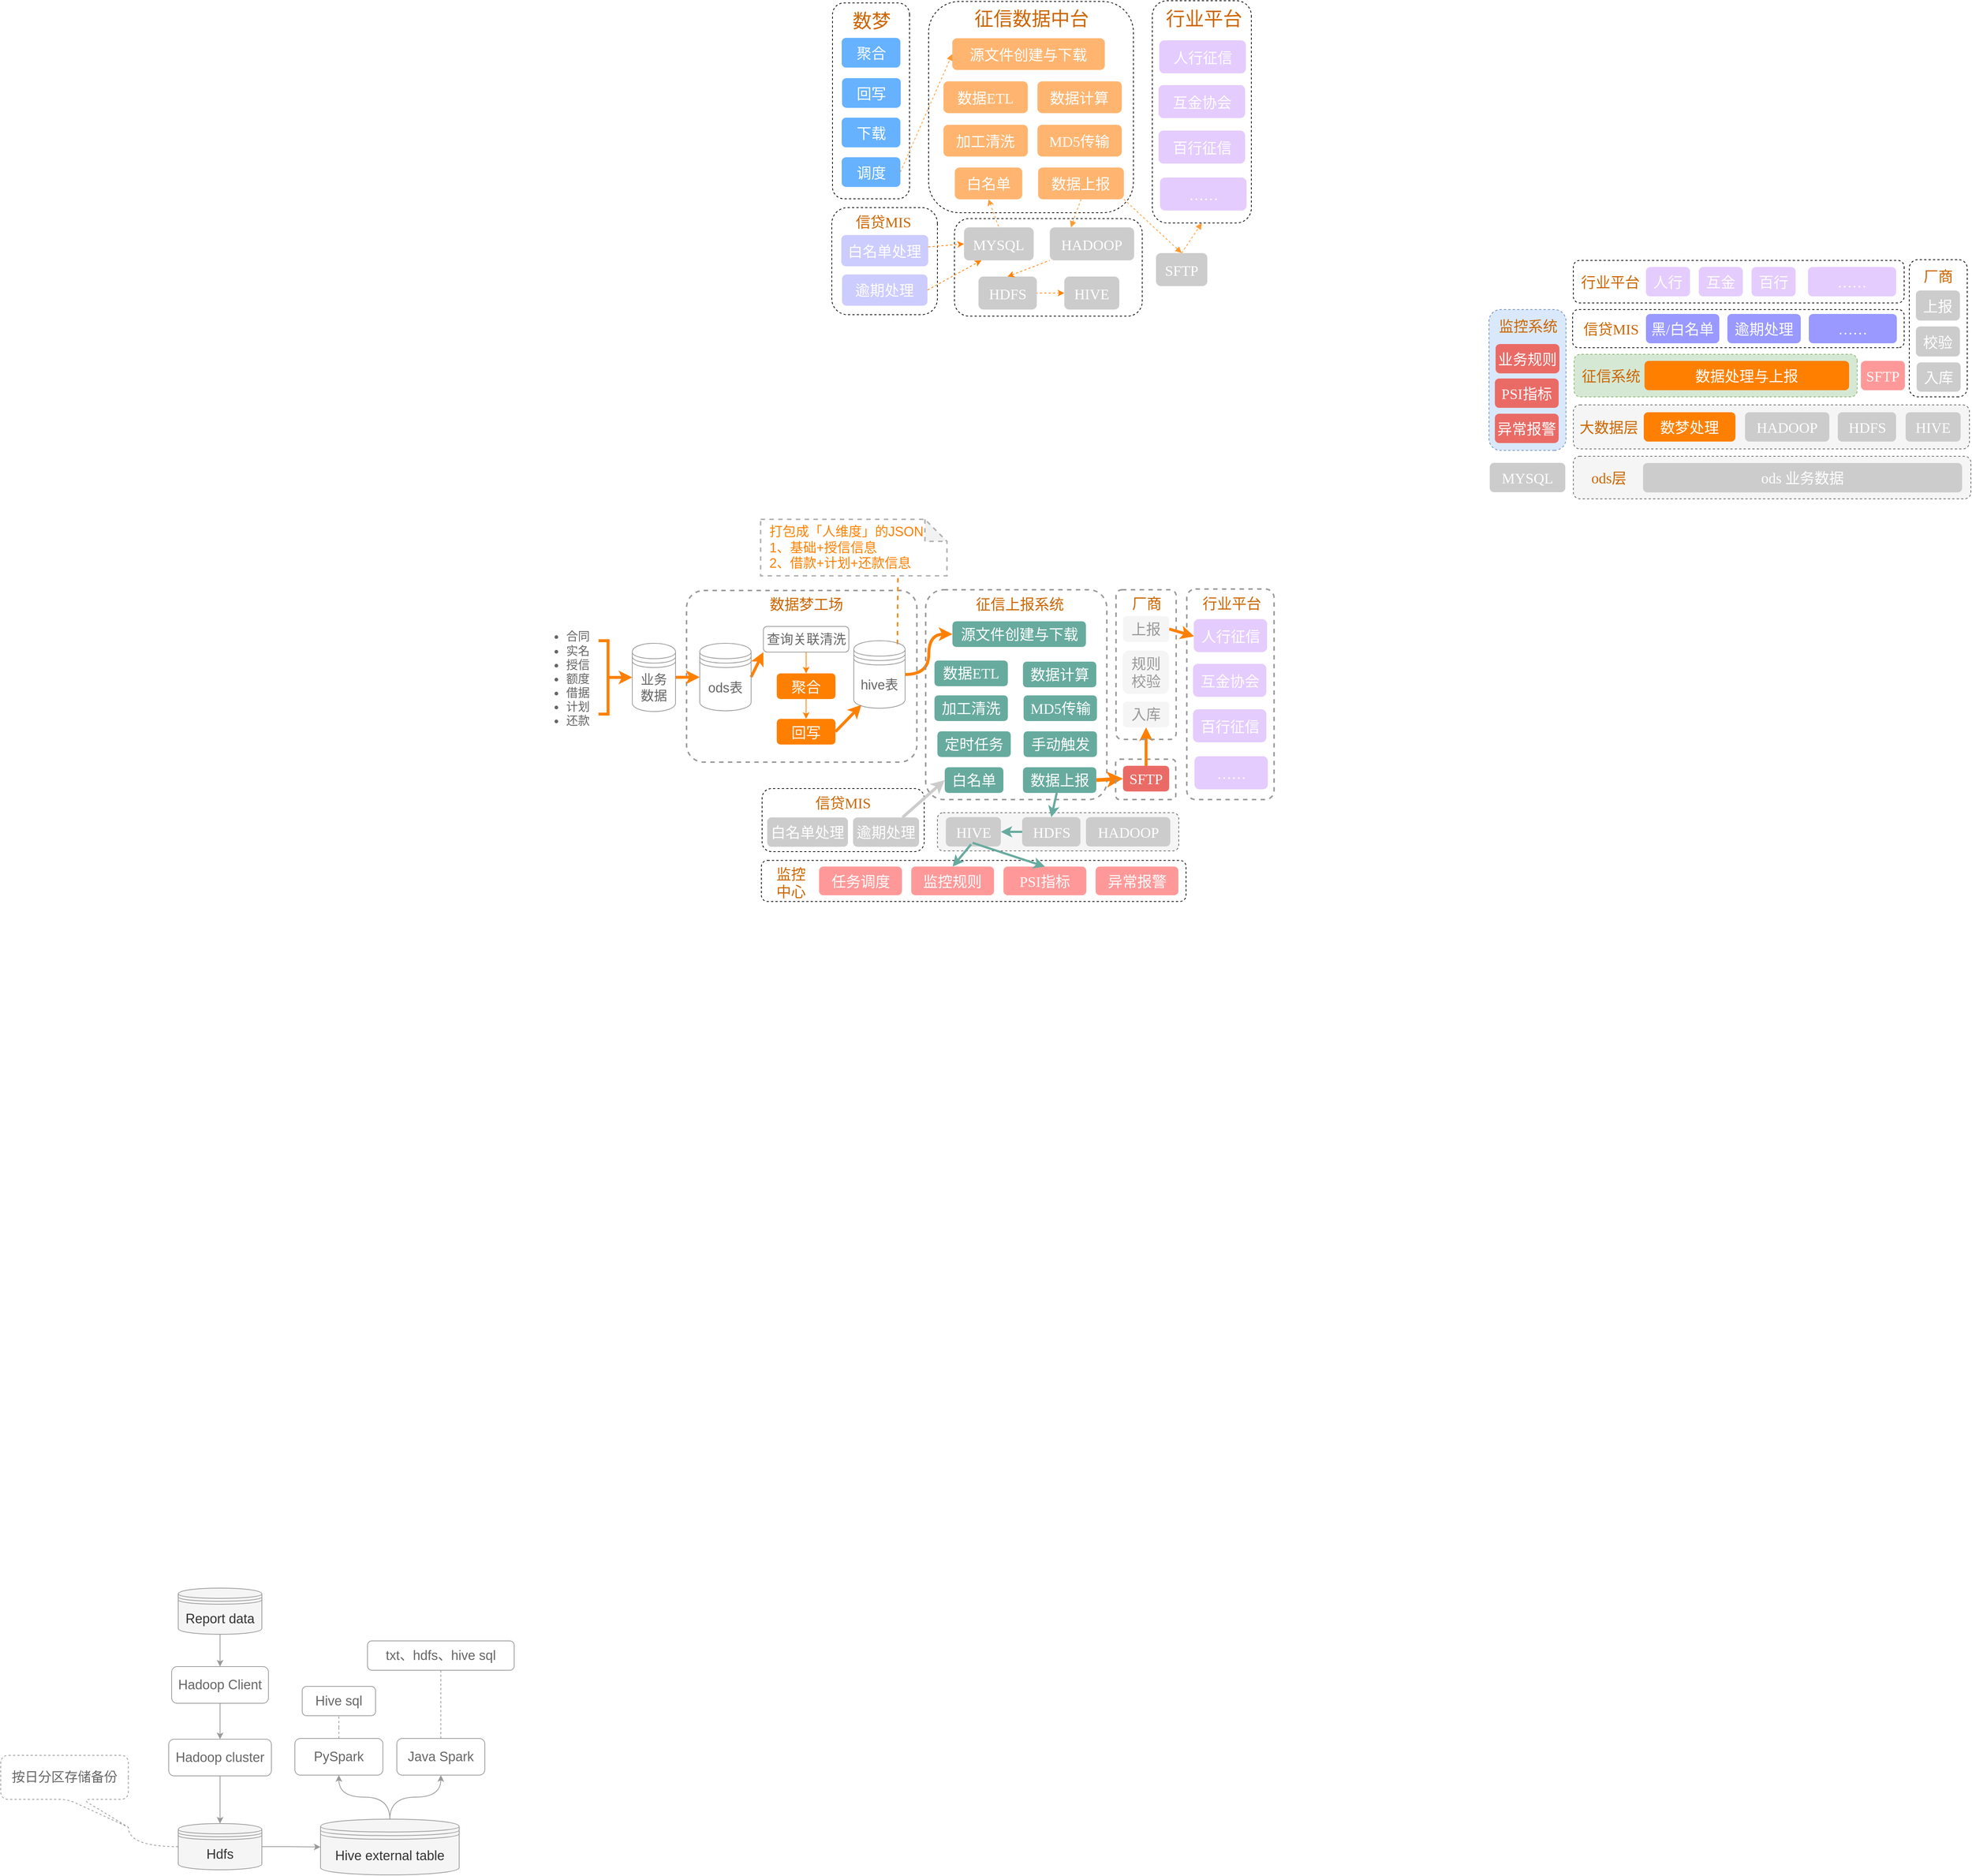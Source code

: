 <mxfile version="14.6.9" type="github" pages="3">
  <diagram id="gs8es_048TPa-fxmdob4" name="Page-1">
    <mxGraphModel dx="1331" dy="757" grid="0" gridSize="10" guides="1" tooltips="1" connect="1" arrows="1" fold="1" page="1" pageScale="1" pageWidth="4681" pageHeight="3300" math="0" shadow="0">
      <root>
        <mxCell id="0" />
        <mxCell id="1" parent="0" />
        <mxCell id="P6FP3i3TC3KOu5trFAKK-227" value="" style="group" parent="1" vertex="1" connectable="0">
          <mxGeometry x="2101" y="2292.997" width="221" height="86" as="geometry" />
        </mxCell>
        <mxCell id="P6FP3i3TC3KOu5trFAKK-210" value="" style="rounded=1;whiteSpace=wrap;html=1;labelBackgroundColor=none;strokeWidth=1;fontFamily=Verdana;fontSize=16;align=left;dashed=1;direction=south;" parent="P6FP3i3TC3KOu5trFAKK-227" vertex="1">
          <mxGeometry width="221" height="86" as="geometry" />
        </mxCell>
        <mxCell id="P6FP3i3TC3KOu5trFAKK-211" value="&lt;font style=&quot;font-size: 20px;&quot;&gt;白名单处理&lt;/font&gt;" style="rounded=1;whiteSpace=wrap;html=1;labelBackgroundColor=none;strokeWidth=1;fontFamily=Verdana;fontSize=20;align=center;strokeColor=none;fontColor=#FFFFFF;fillColor=#CCCCCC;" parent="P6FP3i3TC3KOu5trFAKK-227" vertex="1">
          <mxGeometry x="7" y="39.413" width="110" height="40" as="geometry" />
        </mxCell>
        <mxCell id="P6FP3i3TC3KOu5trFAKK-212" value="&lt;font style=&quot;font-size: 20px;&quot;&gt;逾期处理&lt;/font&gt;" style="rounded=1;whiteSpace=wrap;html=1;labelBackgroundColor=none;strokeWidth=1;fontFamily=Verdana;fontSize=20;align=center;strokeColor=none;fontColor=#FFFFFF;fillColor=#CCCCCC;" parent="P6FP3i3TC3KOu5trFAKK-227" vertex="1">
          <mxGeometry x="124" y="39.413" width="90" height="40" as="geometry" />
        </mxCell>
        <mxCell id="P6FP3i3TC3KOu5trFAKK-213" value="&lt;font style=&quot;font-size: 20px&quot; color=&quot;#cc6600&quot;&gt;信贷MIS&lt;/font&gt;" style="text;html=1;align=center;verticalAlign=middle;resizable=0;points=[];autosize=1;fontSize=20;fontFamily=Verdana;fontColor=#000000;" parent="P6FP3i3TC3KOu5trFAKK-227" vertex="1">
          <mxGeometry x="67.499" y="4" width="86" height="30" as="geometry" />
        </mxCell>
        <mxCell id="P6FP3i3TC3KOu5trFAKK-219" value="" style="group" parent="1" vertex="1" connectable="0">
          <mxGeometry x="2100" y="2391" width="579" height="58.428" as="geometry" />
        </mxCell>
        <mxCell id="P6FP3i3TC3KOu5trFAKK-51" value="" style="rounded=1;whiteSpace=wrap;html=1;labelBackgroundColor=none;strokeWidth=1;fontFamily=Verdana;fontSize=16;align=left;dashed=1;" parent="P6FP3i3TC3KOu5trFAKK-219" vertex="1">
          <mxGeometry width="579" height="56" as="geometry" />
        </mxCell>
        <mxCell id="P6FP3i3TC3KOu5trFAKK-52" value="监控规则" style="rounded=1;whiteSpace=wrap;html=1;labelBackgroundColor=none;strokeWidth=1;fontFamily=Verdana;fontSize=20;align=center;fontColor=#FFFFFF;strokeColor=none;fillColor=#FF9999;" parent="P6FP3i3TC3KOu5trFAKK-219" vertex="1">
          <mxGeometry x="204.302" y="8.4" width="112.905" height="39.079" as="geometry" />
        </mxCell>
        <mxCell id="P6FP3i3TC3KOu5trFAKK-53" value="任务调度" style="rounded=1;whiteSpace=wrap;html=1;labelBackgroundColor=none;strokeWidth=1;fontFamily=Verdana;fontSize=20;align=center;fontColor=#FFFFFF;strokeColor=none;fillColor=#FF9999;" parent="P6FP3i3TC3KOu5trFAKK-219" vertex="1">
          <mxGeometry x="78.718" y="8.4" width="112.905" height="39.079" as="geometry" />
        </mxCell>
        <mxCell id="P6FP3i3TC3KOu5trFAKK-54" value="&lt;font style=&quot;font-size: 20px&quot; color=&quot;#cc6600&quot;&gt;监控&lt;br style=&quot;font-size: 20px&quot;&gt;中心&lt;/font&gt;" style="text;html=1;align=center;verticalAlign=middle;resizable=0;points=[];autosize=1;fontSize=20;fontFamily=Verdana;fontColor=#000000;direction=south;" parent="P6FP3i3TC3KOu5trFAKK-219" vertex="1">
          <mxGeometry x="15.346" y="2.428" width="50" height="56" as="geometry" />
        </mxCell>
        <mxCell id="P6FP3i3TC3KOu5trFAKK-55" value="异常报警" style="rounded=1;whiteSpace=wrap;html=1;labelBackgroundColor=none;strokeWidth=1;fontFamily=Verdana;fontSize=20;align=center;fontColor=#FFFFFF;strokeColor=none;fillColor=#FF9999;" parent="P6FP3i3TC3KOu5trFAKK-219" vertex="1">
          <mxGeometry x="455.666" y="8.4" width="112.905" height="39.079" as="geometry" />
        </mxCell>
        <mxCell id="P6FP3i3TC3KOu5trFAKK-56" value="PSI指标" style="rounded=1;whiteSpace=wrap;html=1;labelBackgroundColor=none;strokeWidth=1;fontFamily=Verdana;fontSize=20;align=center;fontColor=#FFFFFF;strokeColor=none;fillColor=#FF9999;" parent="P6FP3i3TC3KOu5trFAKK-219" vertex="1">
          <mxGeometry x="330.03" y="8.4" width="112.905" height="39.079" as="geometry" />
        </mxCell>
        <mxCell id="P6FP3i3TC3KOu5trFAKK-203" value="" style="rounded=1;whiteSpace=wrap;html=1;labelBackgroundColor=none;strokeWidth=1;fontFamily=Verdana;fontSize=16;align=left;dashed=1;fillColor=#f5f5f5;strokeColor=#666666;gradientDirection=east;" parent="1" vertex="1">
          <mxGeometry x="2340" y="2326" width="329" height="52" as="geometry" />
        </mxCell>
        <mxCell id="P6FP3i3TC3KOu5trFAKK-1" value="&lt;ul style=&quot;font-size: 16px;&quot;&gt;&lt;li style=&quot;font-size: 16px;&quot;&gt;合同&lt;/li&gt;&lt;li style=&quot;font-size: 16px;&quot;&gt;实名&lt;/li&gt;&lt;li style=&quot;font-size: 16px;&quot;&gt;授信&lt;/li&gt;&lt;li style=&quot;font-size: 16px;&quot;&gt;额度&lt;/li&gt;&lt;li style=&quot;font-size: 16px;&quot;&gt;借据&lt;/li&gt;&lt;li style=&quot;font-size: 16px;&quot;&gt;计划&lt;/li&gt;&lt;li style=&quot;font-size: 16px;&quot;&gt;还款&lt;/li&gt;&lt;/ul&gt;" style="text;html=1;align=left;verticalAlign=middle;resizable=0;points=[];autosize=1;fontSize=16;fontColor=#666666;" parent="1" vertex="1">
          <mxGeometry x="1792" y="2058.5" width="82" height="169" as="geometry" />
        </mxCell>
        <mxCell id="P6FP3i3TC3KOu5trFAKK-2" value="" style="rounded=1;arcSize=10;dashed=1;fillColor=none;gradientColor=none;strokeWidth=2;align=center;verticalAlign=middle;strokeColor=#999999;" parent="1" vertex="1">
          <mxGeometry x="1998" y="2023" width="314" height="234" as="geometry" />
        </mxCell>
        <mxCell id="P6FP3i3TC3KOu5trFAKK-3" value="打包成「人维度」的JSON&lt;br style=&quot;font-size: 18px;&quot;&gt;1、基础+授信信息&lt;br style=&quot;font-size: 18px;&quot;&gt;2、借款+计划+还款信息" style="shape=note;whiteSpace=wrap;html=1;backgroundOutline=1;darkOpacity=0.05;rounded=1;dashed=1;strokeWidth=2;fontSize=18;align=left;fillColor=none;fontColor=#FF8000;spacingLeft=10;strokeColor=#B3B3B3;" parent="1" vertex="1">
          <mxGeometry x="2099" y="1926" width="254" height="77" as="geometry" />
        </mxCell>
        <mxCell id="P6FP3i3TC3KOu5trFAKK-4" value="" style="rounded=1;arcSize=10;dashed=1;fillColor=none;gradientColor=none;strokeWidth=2;align=center;verticalAlign=middle;strokeColor=#999999;" parent="1" vertex="1">
          <mxGeometry x="2680" y="2021" width="119" height="287" as="geometry" />
        </mxCell>
        <mxCell id="P6FP3i3TC3KOu5trFAKK-5" value="" style="edgeStyle=none;rounded=0;orthogonalLoop=1;jettySize=auto;html=1;endArrow=classic;endFill=1;fontSize=20;verticalAlign=middle;fontColor=#666666;strokeColor=#FF8000;strokeWidth=4;" parent="1" source="P6FP3i3TC3KOu5trFAKK-6" target="P6FP3i3TC3KOu5trFAKK-8" edge="1">
          <mxGeometry relative="1" as="geometry" />
        </mxCell>
        <mxCell id="P6FP3i3TC3KOu5trFAKK-6" value="业务&lt;br&gt;数据" style="shape=datastore;whiteSpace=wrap;html=1;rounded=1;strokeWidth=1;fillColor=none;fontSize=18;align=center;verticalAlign=middle;fontColor=#666666;strokeColor=#999999;" parent="1" vertex="1">
          <mxGeometry x="1924" y="2095" width="59" height="93" as="geometry" />
        </mxCell>
        <mxCell id="P6FP3i3TC3KOu5trFAKK-7" value="" style="rounded=0;orthogonalLoop=1;jettySize=auto;html=1;endArrow=classic;endFill=1;fontSize=20;fontColor=#666666;entryX=0;entryY=1;entryDx=0;entryDy=0;exitX=1;exitY=0.5;exitDx=0;exitDy=0;strokeColor=#FF8000;strokeWidth=4;elbow=vertical;" parent="1" source="P6FP3i3TC3KOu5trFAKK-8" target="P6FP3i3TC3KOu5trFAKK-13" edge="1">
          <mxGeometry relative="1" as="geometry" />
        </mxCell>
        <mxCell id="P6FP3i3TC3KOu5trFAKK-8" value="ods表" style="shape=datastore;whiteSpace=wrap;html=1;rounded=1;strokeWidth=1;fillColor=none;fontSize=18;align=center;verticalAlign=middle;fontColor=#666666;strokeColor=#999999;" parent="1" vertex="1">
          <mxGeometry x="2016" y="2095" width="70" height="92" as="geometry" />
        </mxCell>
        <mxCell id="P6FP3i3TC3KOu5trFAKK-9" value="" style="edgeStyle=none;rounded=0;orthogonalLoop=1;jettySize=auto;html=1;endArrow=classic;endFill=1;fontSize=20;verticalAlign=middle;fontColor=#666666;strokeColor=#FF8000;strokeWidth=4;" parent="1" source="P6FP3i3TC3KOu5trFAKK-10" target="P6FP3i3TC3KOu5trFAKK-6" edge="1">
          <mxGeometry relative="1" as="geometry" />
        </mxCell>
        <mxCell id="P6FP3i3TC3KOu5trFAKK-10" value="" style="html=1;shape=mxgraph.flowchart.annotation_2;align=left;labelPosition=right;rounded=1;strokeWidth=4;fillColor=none;fontSize=20;direction=west;verticalAlign=middle;fontColor=#666666;strokeColor=#FF8000;" parent="1" vertex="1">
          <mxGeometry x="1878" y="2091.5" width="26" height="100" as="geometry" />
        </mxCell>
        <mxCell id="P6FP3i3TC3KOu5trFAKK-12" value="" style="edgeStyle=orthogonalEdgeStyle;rounded=0;orthogonalLoop=1;jettySize=auto;html=1;endArrow=classic;endFill=1;fontSize=20;fontColor=#666666;entryX=0.5;entryY=0;entryDx=0;entryDy=0;strokeColor=#FF8000;" parent="1" source="P6FP3i3TC3KOu5trFAKK-13" target="P6FP3i3TC3KOu5trFAKK-15" edge="1">
          <mxGeometry relative="1" as="geometry" />
        </mxCell>
        <mxCell id="P6FP3i3TC3KOu5trFAKK-13" value="查询关联清洗" style="shape=ext;rounded=1;html=1;whiteSpace=wrap;strokeColor=#999999;strokeWidth=1;fillColor=none;fontSize=18;fontColor=#666666;align=center;" parent="1" vertex="1">
          <mxGeometry x="2102.75" y="2072" width="116.5" height="35" as="geometry" />
        </mxCell>
        <mxCell id="P6FP3i3TC3KOu5trFAKK-14" value="" style="edgeStyle=orthogonalEdgeStyle;rounded=0;orthogonalLoop=1;jettySize=auto;html=1;endArrow=classic;endFill=1;fontSize=20;fontColor=#666666;strokeColor=#FF8000;" parent="1" source="P6FP3i3TC3KOu5trFAKK-15" target="P6FP3i3TC3KOu5trFAKK-17" edge="1">
          <mxGeometry relative="1" as="geometry" />
        </mxCell>
        <mxCell id="P6FP3i3TC3KOu5trFAKK-15" value="聚合" style="shape=ext;rounded=1;html=1;whiteSpace=wrap;strokeWidth=1;fontSize=20;align=center;fillColor=#FF8000;fontColor=#FFFFFF;strokeColor=none;" parent="1" vertex="1">
          <mxGeometry x="2121" y="2136" width="80" height="35" as="geometry" />
        </mxCell>
        <mxCell id="P6FP3i3TC3KOu5trFAKK-16" value="" style="rounded=0;orthogonalLoop=1;jettySize=auto;html=1;endArrow=classic;endFill=1;fontSize=20;fontColor=#666666;entryX=0.15;entryY=0.95;entryDx=0;entryDy=0;exitX=1;exitY=0.5;exitDx=0;exitDy=0;strokeColor=#FF8000;strokeWidth=4;entryPerimeter=0;" parent="1" source="P6FP3i3TC3KOu5trFAKK-17" target="P6FP3i3TC3KOu5trFAKK-21" edge="1">
          <mxGeometry relative="1" as="geometry">
            <mxPoint x="2281" y="2268.5" as="targetPoint" />
          </mxGeometry>
        </mxCell>
        <mxCell id="P6FP3i3TC3KOu5trFAKK-17" value="回写" style="shape=ext;rounded=1;html=1;whiteSpace=wrap;strokeWidth=1;fontSize=20;align=center;strokeColor=none;fillColor=#FF8000;fontColor=#FFFFFF;" parent="1" vertex="1">
          <mxGeometry x="2121" y="2198" width="80" height="35" as="geometry" />
        </mxCell>
        <mxCell id="P6FP3i3TC3KOu5trFAKK-18" value="数据梦工场" style="text;html=1;align=center;verticalAlign=middle;resizable=0;points=[];autosize=1;fontSize=20;fontColor=#CC6600;" parent="1" vertex="1">
          <mxGeometry x="2106" y="2027" width="110" height="28" as="geometry" />
        </mxCell>
        <mxCell id="P6FP3i3TC3KOu5trFAKK-19" value="" style="rounded=0;orthogonalLoop=1;jettySize=auto;html=1;endArrow=none;endFill=0;fontSize=20;fontColor=#666666;exitX=0.85;exitY=0.05;exitDx=0;exitDy=0;strokeColor=#FF8000;dashed=1;elbow=vertical;strokeWidth=2;entryX=0.737;entryY=0.991;entryDx=0;entryDy=0;entryPerimeter=0;exitPerimeter=0;" parent="1" source="P6FP3i3TC3KOu5trFAKK-21" target="P6FP3i3TC3KOu5trFAKK-3" edge="1">
          <mxGeometry relative="1" as="geometry">
            <mxPoint x="2261" y="2266" as="targetPoint" />
          </mxGeometry>
        </mxCell>
        <mxCell id="P6FP3i3TC3KOu5trFAKK-20" value="" style="edgeStyle=orthogonalEdgeStyle;rounded=0;orthogonalLoop=1;jettySize=auto;html=1;endArrow=classic;endFill=1;strokeColor=#FF8000;fontSize=20;fontColor=#FFFFFF;entryX=0;entryY=0.5;entryDx=0;entryDy=0;strokeWidth=4;elbow=vertical;curved=1;" parent="1" source="P6FP3i3TC3KOu5trFAKK-21" target="P6FP3i3TC3KOu5trFAKK-24" edge="1">
          <mxGeometry relative="1" as="geometry" />
        </mxCell>
        <mxCell id="P6FP3i3TC3KOu5trFAKK-21" value="hive表" style="shape=datastore;whiteSpace=wrap;html=1;rounded=1;strokeWidth=1;fillColor=none;fontSize=18;align=center;verticalAlign=middle;fontColor=#666666;strokeColor=#999999;" parent="1" vertex="1">
          <mxGeometry x="2226" y="2091.5" width="70" height="92" as="geometry" />
        </mxCell>
        <mxCell id="P6FP3i3TC3KOu5trFAKK-22" value="" style="rounded=1;arcSize=10;dashed=1;fillColor=none;gradientColor=none;strokeWidth=2;align=center;verticalAlign=middle;strokeColor=#999999;" parent="1" vertex="1">
          <mxGeometry x="2324" y="2022" width="247" height="286" as="geometry" />
        </mxCell>
        <mxCell id="P6FP3i3TC3KOu5trFAKK-23" value="征信上报系统" style="text;html=1;align=center;verticalAlign=middle;resizable=0;points=[];autosize=1;fontSize=20;fontColor=#CC6600;" parent="1" vertex="1">
          <mxGeometry x="2386.5" y="2027" width="130" height="28" as="geometry" />
        </mxCell>
        <mxCell id="P6FP3i3TC3KOu5trFAKK-24" value="源文件创建与下载" style="shape=ext;rounded=1;html=1;whiteSpace=wrap;strokeWidth=1;fontSize=20;align=center;fontColor=#FFFFFF;strokeColor=none;spacingTop=-2;fillColor=#67AB9F;" parent="1" vertex="1">
          <mxGeometry x="2360.5" y="2065" width="182" height="35" as="geometry" />
        </mxCell>
        <mxCell id="P6FP3i3TC3KOu5trFAKK-25" value="数据计算" style="rounded=1;whiteSpace=wrap;html=1;labelBackgroundColor=none;strokeWidth=1;fontFamily=Verdana;fontSize=20;align=center;fontColor=#FFFFFF;strokeColor=none;spacingTop=-2;fillColor=#67AB9F;" parent="1" vertex="1">
          <mxGeometry x="2456.63" y="2120.003" width="100" height="35" as="geometry" />
        </mxCell>
        <mxCell id="P6FP3i3TC3KOu5trFAKK-26" value="数据ETL" style="rounded=1;whiteSpace=wrap;html=1;labelBackgroundColor=none;strokeWidth=1;fontFamily=Verdana;fontSize=20;align=center;fontColor=#FFFFFF;strokeColor=none;spacingTop=-2;fillColor=#67AB9F;" parent="1" vertex="1">
          <mxGeometry x="2336" y="2118.503" width="100" height="35" as="geometry" />
        </mxCell>
        <mxCell id="P6FP3i3TC3KOu5trFAKK-27" value="加工清洗" style="rounded=1;whiteSpace=wrap;html=1;labelBackgroundColor=none;strokeWidth=1;fontFamily=Verdana;fontSize=20;align=center;fontColor=#FFFFFF;strokeColor=none;spacingTop=-2;fillColor=#67AB9F;" parent="1" vertex="1">
          <mxGeometry x="2336" y="2166.0" width="100" height="35" as="geometry" />
        </mxCell>
        <mxCell id="P6FP3i3TC3KOu5trFAKK-28" value="白名单" style="rounded=1;whiteSpace=wrap;html=1;labelBackgroundColor=none;strokeWidth=1;fontFamily=Verdana;fontSize=20;align=center;fontColor=#FFFFFF;strokeColor=none;spacingTop=-2;fillColor=#67AB9F;" parent="1" vertex="1">
          <mxGeometry x="2350" y="2264.005" width="80" height="35" as="geometry" />
        </mxCell>
        <mxCell id="P6FP3i3TC3KOu5trFAKK-29" value="MD5传输" style="rounded=1;whiteSpace=wrap;html=1;labelBackgroundColor=none;strokeWidth=1;fontFamily=Verdana;fontSize=20;align=center;fontColor=#FFFFFF;strokeColor=none;spacingTop=-2;fillColor=#67AB9F;" parent="1" vertex="1">
          <mxGeometry x="2457.5" y="2166.0" width="100" height="35" as="geometry" />
        </mxCell>
        <mxCell id="P6FP3i3TC3KOu5trFAKK-30" value="" style="rounded=0;orthogonalLoop=1;jettySize=auto;html=1;endArrow=classic;endFill=1;strokeColor=#FF8000;strokeWidth=5;fontSize=16;fontColor=#FF8000;entryX=0;entryY=0.5;entryDx=0;entryDy=0;exitX=1;exitY=0.5;exitDx=0;exitDy=0;" parent="1" source="P6FP3i3TC3KOu5trFAKK-31" target="P6FP3i3TC3KOu5trFAKK-37" edge="1">
          <mxGeometry relative="1" as="geometry" />
        </mxCell>
        <mxCell id="P6FP3i3TC3KOu5trFAKK-221" value="" style="edgeStyle=none;rounded=0;orthogonalLoop=1;jettySize=auto;html=1;endArrow=classic;endFill=1;fontSize=18;fontColor=#FFFFFF;entryX=0.5;entryY=0;entryDx=0;entryDy=0;strokeWidth=3;strokeColor=#67AB9F;" parent="1" source="P6FP3i3TC3KOu5trFAKK-31" target="P6FP3i3TC3KOu5trFAKK-207" edge="1">
          <mxGeometry relative="1" as="geometry">
            <mxPoint x="2506.63" y="2379.005" as="targetPoint" />
          </mxGeometry>
        </mxCell>
        <mxCell id="P6FP3i3TC3KOu5trFAKK-31" value="数据上报" style="rounded=1;whiteSpace=wrap;html=1;labelBackgroundColor=none;strokeWidth=1;fontFamily=Verdana;fontSize=20;align=center;fontColor=#FFFFFF;strokeColor=none;spacingTop=-2;fillColor=#67AB9F;" parent="1" vertex="1">
          <mxGeometry x="2456.63" y="2264.005" width="100" height="35" as="geometry" />
        </mxCell>
        <mxCell id="P6FP3i3TC3KOu5trFAKK-32" style="edgeStyle=none;rounded=0;orthogonalLoop=1;jettySize=auto;html=1;exitX=0.75;exitY=1;exitDx=0;exitDy=0;dashed=1;endArrow=none;endFill=0;strokeColor=#FF8000;fontSize=20;fontColor=#FFFFFF;" parent="1" source="P6FP3i3TC3KOu5trFAKK-26" target="P6FP3i3TC3KOu5trFAKK-26" edge="1">
          <mxGeometry relative="1" as="geometry" />
        </mxCell>
        <mxCell id="P6FP3i3TC3KOu5trFAKK-33" value="手动触发" style="rounded=1;whiteSpace=wrap;html=1;labelBackgroundColor=none;strokeWidth=1;fontFamily=Verdana;fontSize=20;align=center;fontColor=#FFFFFF;strokeColor=none;spacingTop=-2;fillColor=#67AB9F;" parent="1" vertex="1">
          <mxGeometry x="2457.5" y="2215.005" width="100" height="35" as="geometry" />
        </mxCell>
        <mxCell id="P6FP3i3TC3KOu5trFAKK-34" value="定时任务" style="rounded=1;whiteSpace=wrap;html=1;labelBackgroundColor=none;strokeWidth=1;fontFamily=Verdana;fontSize=20;align=center;fontColor=#FFFFFF;strokeColor=none;spacingTop=-2;fillColor=#67AB9F;" parent="1" vertex="1">
          <mxGeometry x="2340" y="2215.005" width="100" height="35" as="geometry" />
        </mxCell>
        <mxCell id="P6FP3i3TC3KOu5trFAKK-35" value="" style="rounded=1;arcSize=10;dashed=1;fillColor=none;gradientColor=none;strokeWidth=2;align=center;verticalAlign=middle;strokeColor=#999999;" parent="1" vertex="1">
          <mxGeometry x="2583" y="2253" width="82" height="55" as="geometry" />
        </mxCell>
        <mxCell id="P6FP3i3TC3KOu5trFAKK-36" value="" style="edgeStyle=orthogonalEdgeStyle;curved=1;rounded=0;orthogonalLoop=1;jettySize=auto;html=1;endArrow=classic;endFill=1;strokeColor=#FF8000;strokeWidth=4;fontSize=16;fontColor=#FF8000;entryX=0.5;entryY=1;entryDx=0;entryDy=0;" parent="1" source="P6FP3i3TC3KOu5trFAKK-37" target="P6FP3i3TC3KOu5trFAKK-40" edge="1">
          <mxGeometry relative="1" as="geometry">
            <mxPoint x="2624" y="2223" as="targetPoint" />
          </mxGeometry>
        </mxCell>
        <mxCell id="P6FP3i3TC3KOu5trFAKK-37" value="SFTP" style="rounded=1;whiteSpace=wrap;html=1;labelBackgroundColor=none;strokeWidth=1;fontFamily=Verdana;fontSize=20;align=center;fontColor=#FFFFFF;strokeColor=none;spacingTop=-2;fillColor=#EA6B66;" parent="1" vertex="1">
          <mxGeometry x="2593" y="2262" width="63" height="35" as="geometry" />
        </mxCell>
        <mxCell id="P6FP3i3TC3KOu5trFAKK-38" value="" style="rounded=1;arcSize=10;dashed=1;fillColor=none;gradientColor=none;strokeWidth=2;align=center;verticalAlign=middle;strokeColor=#999999;" parent="1" vertex="1">
          <mxGeometry x="2583.5" y="2022" width="82" height="204" as="geometry" />
        </mxCell>
        <mxCell id="P6FP3i3TC3KOu5trFAKK-39" value="厂商" style="text;html=1;align=center;verticalAlign=middle;resizable=0;points=[];autosize=1;fontSize=20;fontColor=#CC6600;" parent="1" vertex="1">
          <mxGeometry x="2599.5" y="2026" width="50" height="28" as="geometry" />
        </mxCell>
        <mxCell id="P6FP3i3TC3KOu5trFAKK-40" value="入库" style="rounded=1;whiteSpace=wrap;html=1;labelBackgroundColor=none;strokeWidth=1;fontFamily=Verdana;fontSize=20;align=center;spacingTop=-2;fillColor=#f5f5f5;strokeColor=none;fontColor=#999999;" parent="1" vertex="1">
          <mxGeometry x="2593" y="2174.5" width="63" height="35" as="geometry" />
        </mxCell>
        <mxCell id="P6FP3i3TC3KOu5trFAKK-41" value="规则&lt;br&gt;校验" style="rounded=1;whiteSpace=wrap;html=1;labelBackgroundColor=none;strokeWidth=1;fontFamily=Verdana;fontSize=20;align=center;spacingTop=-2;fillColor=#f5f5f5;strokeColor=none;fontColor=#999999;" parent="1" vertex="1">
          <mxGeometry x="2592.5" y="2105" width="63" height="59" as="geometry" />
        </mxCell>
        <mxCell id="P6FP3i3TC3KOu5trFAKK-42" value="" style="rounded=0;orthogonalLoop=1;jettySize=auto;html=1;endArrow=classic;endFill=1;strokeColor=#FF8000;strokeWidth=4;fontSize=16;fontColor=#FF8000;entryX=0.005;entryY=0.522;entryDx=0;entryDy=0;exitX=1;exitY=0.5;exitDx=0;exitDy=0;entryPerimeter=0;" parent="1" source="P6FP3i3TC3KOu5trFAKK-43" target="P6FP3i3TC3KOu5trFAKK-45" edge="1">
          <mxGeometry relative="1" as="geometry" />
        </mxCell>
        <mxCell id="P6FP3i3TC3KOu5trFAKK-43" value="上报" style="rounded=1;whiteSpace=wrap;html=1;labelBackgroundColor=none;strokeWidth=1;fontFamily=Verdana;fontSize=20;align=center;fillColor=#f5f5f5;spacingTop=-2;strokeColor=none;fontColor=#999999;" parent="1" vertex="1">
          <mxGeometry x="2593" y="2058" width="63" height="35" as="geometry" />
        </mxCell>
        <mxCell id="P6FP3i3TC3KOu5trFAKK-44" value="&lt;font style=&quot;font-size: 20px;&quot; color=&quot;#cc6600&quot;&gt;行业平台&lt;/font&gt;" style="text;html=1;align=center;verticalAlign=middle;resizable=0;points=[];autosize=1;fontSize=20;fontFamily=Verdana;fontColor=#000000;" parent="1" vertex="1">
          <mxGeometry x="2695.5" y="2026" width="90" height="28" as="geometry" />
        </mxCell>
        <mxCell id="P6FP3i3TC3KOu5trFAKK-45" value="人行征信" style="rounded=1;whiteSpace=wrap;html=1;labelBackgroundColor=none;strokeWidth=1;fontFamily=Verdana;fontSize=20;align=center;strokeColor=none;fontColor=#FFFFFF;fillColor=#E5CCFF;" parent="1" vertex="1">
          <mxGeometry x="2689.5" y="2062" width="100" height="45" as="geometry" />
        </mxCell>
        <mxCell id="P6FP3i3TC3KOu5trFAKK-46" value="百行征信" style="rounded=1;whiteSpace=wrap;html=1;labelBackgroundColor=none;strokeWidth=1;fontFamily=Verdana;fontSize=20;align=center;strokeColor=none;fontColor=#FFFFFF;fillColor=#E5CCFF;" parent="1" vertex="1">
          <mxGeometry x="2688.5" y="2185" width="100" height="45" as="geometry" />
        </mxCell>
        <mxCell id="P6FP3i3TC3KOu5trFAKK-47" value="互金协会" style="rounded=1;whiteSpace=wrap;html=1;labelBackgroundColor=none;strokeWidth=1;fontFamily=Verdana;fontSize=20;align=center;strokeColor=none;fontColor=#FFFFFF;fillColor=#E5CCFF;" parent="1" vertex="1">
          <mxGeometry x="2688.5" y="2123" width="100" height="45" as="geometry" />
        </mxCell>
        <mxCell id="P6FP3i3TC3KOu5trFAKK-48" value="……" style="rounded=1;whiteSpace=wrap;html=1;labelBackgroundColor=none;strokeWidth=1;fontFamily=Verdana;fontSize=20;align=center;strokeColor=none;fontColor=#FFFFFF;fillColor=#E5CCFF;" parent="1" vertex="1">
          <mxGeometry x="2690.5" y="2249" width="100" height="45" as="geometry" />
        </mxCell>
        <mxCell id="P6FP3i3TC3KOu5trFAKK-49" value="" style="rounded=1;whiteSpace=wrap;html=1;labelBackgroundColor=none;strokeWidth=1;fontFamily=Verdana;fontSize=16;align=left;dashed=1;direction=south;" parent="1" vertex="1">
          <mxGeometry x="2363.25" y="1516" width="256" height="133" as="geometry" />
        </mxCell>
        <mxCell id="P6FP3i3TC3KOu5trFAKK-57" value="" style="group" parent="1" vertex="1" connectable="0">
          <mxGeometry x="2197" y="1222" width="105" height="267" as="geometry" />
        </mxCell>
        <mxCell id="P6FP3i3TC3KOu5trFAKK-58" value="" style="rounded=1;whiteSpace=wrap;html=1;labelBackgroundColor=none;strokeWidth=1;fontFamily=Verdana;fontSize=16;align=left;dashed=1;direction=south;" parent="P6FP3i3TC3KOu5trFAKK-57" vertex="1">
          <mxGeometry width="105" height="267" as="geometry" />
        </mxCell>
        <mxCell id="P6FP3i3TC3KOu5trFAKK-59" value="&lt;font style=&quot;font-size: 20px;&quot;&gt;聚合&lt;/font&gt;" style="rounded=1;whiteSpace=wrap;html=1;labelBackgroundColor=none;strokeWidth=1;fontFamily=Verdana;fontSize=20;align=center;strokeColor=none;fontColor=#FFFFFF;fillColor=#66B2FF;" parent="P6FP3i3TC3KOu5trFAKK-57" vertex="1">
          <mxGeometry x="12.5" y="47.646" width="80" height="40.455" as="geometry" />
        </mxCell>
        <mxCell id="P6FP3i3TC3KOu5trFAKK-60" value="&lt;font style=&quot;font-size: 20px;&quot;&gt;回写&lt;/font&gt;" style="rounded=1;whiteSpace=wrap;html=1;labelBackgroundColor=none;strokeWidth=1;fontFamily=Verdana;fontSize=20;align=center;strokeColor=none;fontColor=#FFFFFF;fillColor=#66B2FF;" parent="P6FP3i3TC3KOu5trFAKK-57" vertex="1">
          <mxGeometry x="13" y="102.485" width="80" height="40.455" as="geometry" />
        </mxCell>
        <mxCell id="P6FP3i3TC3KOu5trFAKK-61" value="&lt;font style=&quot;font-size: 20px;&quot;&gt;下载&lt;/font&gt;" style="rounded=1;whiteSpace=wrap;html=1;labelBackgroundColor=none;strokeWidth=1;fontFamily=Verdana;fontSize=20;align=center;strokeColor=none;fontColor=#FFFFFF;fillColor=#66B2FF;" parent="P6FP3i3TC3KOu5trFAKK-57" vertex="1">
          <mxGeometry x="12.5" y="156.424" width="80" height="40.455" as="geometry" />
        </mxCell>
        <mxCell id="P6FP3i3TC3KOu5trFAKK-62" value="&lt;font style=&quot;font-size: 26px&quot; color=&quot;#cc6600&quot;&gt;数梦&lt;/font&gt;" style="text;html=1;align=center;verticalAlign=middle;resizable=0;points=[];autosize=1;fontSize=26;fontFamily=Verdana;fontColor=#000000;" parent="P6FP3i3TC3KOu5trFAKK-57" vertex="1">
          <mxGeometry x="22" y="6.293" width="62" height="37" as="geometry" />
        </mxCell>
        <mxCell id="P6FP3i3TC3KOu5trFAKK-63" value="&lt;font style=&quot;font-size: 20px;&quot;&gt;调度&lt;/font&gt;" style="rounded=1;whiteSpace=wrap;html=1;labelBackgroundColor=none;strokeWidth=1;fontFamily=Verdana;fontSize=20;align=center;strokeColor=none;fontColor=#FFFFFF;fillColor=#66B2FF;" parent="P6FP3i3TC3KOu5trFAKK-57" vertex="1">
          <mxGeometry x="12.5" y="210.364" width="80" height="40.455" as="geometry" />
        </mxCell>
        <mxCell id="P6FP3i3TC3KOu5trFAKK-64" value="" style="group" parent="1" vertex="1" connectable="0">
          <mxGeometry x="2196" y="1501" width="144" height="146" as="geometry" />
        </mxCell>
        <mxCell id="P6FP3i3TC3KOu5trFAKK-65" value="" style="rounded=1;whiteSpace=wrap;html=1;labelBackgroundColor=none;strokeWidth=1;fontFamily=Verdana;fontSize=16;align=left;dashed=1;direction=south;" parent="P6FP3i3TC3KOu5trFAKK-64" vertex="1">
          <mxGeometry width="144" height="146" as="geometry" />
        </mxCell>
        <mxCell id="P6FP3i3TC3KOu5trFAKK-66" value="&lt;font style=&quot;font-size: 20px;&quot;&gt;白名单处理&lt;/font&gt;" style="rounded=1;whiteSpace=wrap;html=1;labelBackgroundColor=none;strokeWidth=1;fontFamily=Verdana;fontSize=20;align=center;strokeColor=none;fontColor=#FFFFFF;fillColor=#CCCCFF;" parent="P6FP3i3TC3KOu5trFAKK-64" vertex="1">
          <mxGeometry x="13" y="37.41" width="118.46" height="42.62" as="geometry" />
        </mxCell>
        <mxCell id="P6FP3i3TC3KOu5trFAKK-67" value="&lt;font style=&quot;font-size: 20px;&quot;&gt;逾期处理&lt;/font&gt;" style="rounded=1;whiteSpace=wrap;html=1;labelBackgroundColor=none;strokeWidth=1;fontFamily=Verdana;fontSize=20;align=center;strokeColor=none;fontColor=#FFFFFF;fillColor=#CCCCFF;" parent="P6FP3i3TC3KOu5trFAKK-64" vertex="1">
          <mxGeometry x="14" y="91.09" width="116.46" height="42.62" as="geometry" />
        </mxCell>
        <mxCell id="P6FP3i3TC3KOu5trFAKK-68" value="&lt;font style=&quot;font-size: 20px&quot; color=&quot;#cc6600&quot;&gt;信贷MIS&lt;/font&gt;" style="text;html=1;align=center;verticalAlign=middle;resizable=0;points=[];autosize=1;fontSize=20;fontFamily=Verdana;fontColor=#000000;" parent="P6FP3i3TC3KOu5trFAKK-64" vertex="1">
          <mxGeometry x="27.269" y="4.277" width="86" height="30" as="geometry" />
        </mxCell>
        <mxCell id="P6FP3i3TC3KOu5trFAKK-69" value="" style="group;fontFamily=Verdana;" parent="1" vertex="1" connectable="0">
          <mxGeometry x="2328" y="1220" width="279.25" height="288" as="geometry" />
        </mxCell>
        <mxCell id="P6FP3i3TC3KOu5trFAKK-70" value="" style="rounded=1;whiteSpace=wrap;html=1;labelBackgroundColor=none;strokeWidth=1;fontFamily=Verdana;fontSize=16;align=left;dashed=1;direction=south;" parent="P6FP3i3TC3KOu5trFAKK-69" vertex="1">
          <mxGeometry width="279.25" height="288" as="geometry" />
        </mxCell>
        <mxCell id="P6FP3i3TC3KOu5trFAKK-71" value="源文件创建与下载" style="rounded=1;whiteSpace=wrap;html=1;labelBackgroundColor=none;strokeWidth=1;fontFamily=Verdana;fontSize=20;align=center;fontColor=#FFFFFF;fillColor=#FFB570;strokeColor=none;" parent="P6FP3i3TC3KOu5trFAKK-69" vertex="1">
          <mxGeometry x="32.25" y="50.087" width="208" height="43.344" as="geometry" />
        </mxCell>
        <mxCell id="P6FP3i3TC3KOu5trFAKK-72" value="&lt;font style=&quot;font-size: 26px&quot; color=&quot;#cc6600&quot;&gt;征信数据中台&lt;/font&gt;" style="text;html=1;align=center;verticalAlign=middle;resizable=0;points=[];autosize=1;fontSize=26;fontFamily=Verdana;fontColor=#000000;" parent="P6FP3i3TC3KOu5trFAKK-69" vertex="1">
          <mxGeometry x="57.25" y="5.779" width="166" height="37" as="geometry" />
        </mxCell>
        <mxCell id="P6FP3i3TC3KOu5trFAKK-73" value="数据计算" style="rounded=1;whiteSpace=wrap;html=1;labelBackgroundColor=none;strokeWidth=1;fontFamily=Verdana;fontSize=20;align=center;fontColor=#FFFFFF;fillColor=#FFB570;strokeColor=none;" parent="P6FP3i3TC3KOu5trFAKK-69" vertex="1">
          <mxGeometry x="148.38" y="108.843" width="115" height="43.344" as="geometry" />
        </mxCell>
        <mxCell id="P6FP3i3TC3KOu5trFAKK-74" value="数据ETL" style="rounded=1;whiteSpace=wrap;html=1;labelBackgroundColor=none;strokeWidth=1;fontFamily=Verdana;fontSize=20;align=center;fontColor=#FFFFFF;fillColor=#FFB570;strokeColor=none;" parent="P6FP3i3TC3KOu5trFAKK-69" vertex="1">
          <mxGeometry x="20.25" y="108.843" width="115" height="43.344" as="geometry" />
        </mxCell>
        <mxCell id="P6FP3i3TC3KOu5trFAKK-75" value="加工清洗" style="rounded=1;whiteSpace=wrap;html=1;labelBackgroundColor=none;strokeWidth=1;fontFamily=Verdana;fontSize=20;align=center;fontColor=#FFFFFF;fillColor=#FFB570;strokeColor=none;" parent="P6FP3i3TC3KOu5trFAKK-69" vertex="1">
          <mxGeometry x="20.25" y="168.08" width="115" height="43.344" as="geometry" />
        </mxCell>
        <mxCell id="P6FP3i3TC3KOu5trFAKK-76" value="白名单" style="rounded=1;whiteSpace=wrap;html=1;labelBackgroundColor=none;strokeWidth=1;fontFamily=Verdana;fontSize=20;align=center;fontColor=#FFFFFF;fillColor=#FFB570;strokeColor=none;" parent="P6FP3i3TC3KOu5trFAKK-69" vertex="1">
          <mxGeometry x="35.75" y="226.355" width="92" height="43.344" as="geometry" />
        </mxCell>
        <mxCell id="P6FP3i3TC3KOu5trFAKK-77" value="MD5传输" style="rounded=1;whiteSpace=wrap;html=1;labelBackgroundColor=none;strokeWidth=1;fontFamily=Verdana;fontSize=20;align=center;fontColor=#FFFFFF;fillColor=#FFB570;strokeColor=none;" parent="P6FP3i3TC3KOu5trFAKK-69" vertex="1">
          <mxGeometry x="148.38" y="168.08" width="115" height="43.344" as="geometry" />
        </mxCell>
        <mxCell id="P6FP3i3TC3KOu5trFAKK-78" value="数据上报" style="rounded=1;whiteSpace=wrap;html=1;labelBackgroundColor=none;strokeWidth=1;fontFamily=Verdana;fontSize=20;align=center;fontColor=#FFFFFF;fillColor=#FFB570;strokeColor=none;" parent="P6FP3i3TC3KOu5trFAKK-69" vertex="1">
          <mxGeometry x="149.25" y="226.355" width="117" height="43.344" as="geometry" />
        </mxCell>
        <mxCell id="P6FP3i3TC3KOu5trFAKK-79" value="" style="group" parent="1" vertex="1" connectable="0">
          <mxGeometry x="2633" y="1219" width="135" height="303" as="geometry" />
        </mxCell>
        <mxCell id="P6FP3i3TC3KOu5trFAKK-80" value="" style="rounded=1;whiteSpace=wrap;html=1;labelBackgroundColor=none;strokeWidth=1;fontFamily=Verdana;fontSize=16;align=left;dashed=1;direction=south;" parent="P6FP3i3TC3KOu5trFAKK-79" vertex="1">
          <mxGeometry width="135" height="303" as="geometry" />
        </mxCell>
        <mxCell id="P6FP3i3TC3KOu5trFAKK-81" value="&lt;font style=&quot;font-size: 26px&quot; color=&quot;#cc6600&quot;&gt;行业平台&lt;/font&gt;" style="text;html=1;align=center;verticalAlign=middle;resizable=0;points=[];autosize=1;fontSize=26;fontFamily=Verdana;fontColor=#000000;" parent="P6FP3i3TC3KOu5trFAKK-79" vertex="1">
          <mxGeometry x="12.5" y="6.5" width="114" height="37" as="geometry" />
        </mxCell>
        <mxCell id="P6FP3i3TC3KOu5trFAKK-82" value="人行征信" style="rounded=1;whiteSpace=wrap;html=1;labelBackgroundColor=none;strokeWidth=1;fontFamily=Verdana;fontSize=20;align=center;strokeColor=none;fontColor=#FFFFFF;fillColor=#E5CCFF;" parent="P6FP3i3TC3KOu5trFAKK-79" vertex="1">
          <mxGeometry x="9.5" y="54" width="118" height="45" as="geometry" />
        </mxCell>
        <mxCell id="P6FP3i3TC3KOu5trFAKK-83" value="百行征信" style="rounded=1;whiteSpace=wrap;html=1;labelBackgroundColor=none;strokeWidth=1;fontFamily=Verdana;fontSize=20;align=center;strokeColor=none;fontColor=#FFFFFF;fillColor=#E5CCFF;" parent="P6FP3i3TC3KOu5trFAKK-79" vertex="1">
          <mxGeometry x="8.5" y="177" width="118" height="45" as="geometry" />
        </mxCell>
        <mxCell id="P6FP3i3TC3KOu5trFAKK-84" value="互金协会" style="rounded=1;whiteSpace=wrap;html=1;labelBackgroundColor=none;strokeWidth=1;fontFamily=Verdana;fontSize=20;align=center;strokeColor=none;fontColor=#FFFFFF;fillColor=#E5CCFF;" parent="P6FP3i3TC3KOu5trFAKK-79" vertex="1">
          <mxGeometry x="8.5" y="115" width="118" height="45" as="geometry" />
        </mxCell>
        <mxCell id="P6FP3i3TC3KOu5trFAKK-85" value="……" style="rounded=1;whiteSpace=wrap;html=1;labelBackgroundColor=none;strokeWidth=1;fontFamily=Verdana;fontSize=20;align=center;strokeColor=none;fontColor=#FFFFFF;fillColor=#E5CCFF;" parent="P6FP3i3TC3KOu5trFAKK-79" vertex="1">
          <mxGeometry x="10.5" y="241" width="118" height="45" as="geometry" />
        </mxCell>
        <mxCell id="P6FP3i3TC3KOu5trFAKK-88" value="" style="edgeStyle=none;rounded=0;orthogonalLoop=1;jettySize=auto;html=1;dashed=1;labelBackgroundColor=#FF8000;startArrow=classic;startFill=1;endArrow=none;endFill=0;strokeColor=#FF9933;strokeWidth=1;fillColor=#FF9933;fontFamily=Verdana;fontSize=24;fontColor=#000000;entryX=0.5;entryY=0;entryDx=0;entryDy=0;exitX=0.5;exitY=1;exitDx=0;exitDy=0;" parent="1" source="P6FP3i3TC3KOu5trFAKK-76" target="P6FP3i3TC3KOu5trFAKK-101" edge="1">
          <mxGeometry relative="1" as="geometry" />
        </mxCell>
        <mxCell id="P6FP3i3TC3KOu5trFAKK-89" value="" style="rounded=0;orthogonalLoop=1;jettySize=auto;html=1;dashed=1;labelBackgroundColor=#FF8000;startArrow=none;startFill=0;endArrow=block;endFill=1;strokeColor=#FF9933;strokeWidth=1;fillColor=#FF9933;fontFamily=Verdana;fontSize=24;fontColor=#000000;entryX=0.25;entryY=0;entryDx=0;entryDy=0;exitX=0.5;exitY=1;exitDx=0;exitDy=0;" parent="1" source="P6FP3i3TC3KOu5trFAKK-78" target="P6FP3i3TC3KOu5trFAKK-95" edge="1">
          <mxGeometry relative="1" as="geometry" />
        </mxCell>
        <mxCell id="P6FP3i3TC3KOu5trFAKK-90" value="" style="rounded=0;orthogonalLoop=1;jettySize=auto;html=1;dashed=1;labelBackgroundColor=#FF8000;startArrow=none;startFill=0;endArrow=block;endFill=1;strokeColor=#FF9933;strokeWidth=1;fillColor=#FF9933;fontFamily=Verdana;fontSize=24;fontColor=#000000;entryX=0.5;entryY=0;entryDx=0;entryDy=0;elbow=vertical;exitX=1;exitY=1;exitDx=0;exitDy=0;" parent="1" source="P6FP3i3TC3KOu5trFAKK-78" target="P6FP3i3TC3KOu5trFAKK-98" edge="1">
          <mxGeometry relative="1" as="geometry" />
        </mxCell>
        <mxCell id="P6FP3i3TC3KOu5trFAKK-91" value="" style="edgeStyle=none;rounded=0;orthogonalLoop=1;jettySize=auto;html=1;labelBackgroundColor=none;startArrow=none;startFill=0;endArrow=classic;endFill=1;strokeWidth=1;fillColor=#FF9933;fontFamily=Verdana;fontSize=24;fontColor=#FFFFFF;entryX=0;entryY=0.5;entryDx=0;entryDy=0;strokeColor=#FF8000;dashed=1;" parent="1" source="P6FP3i3TC3KOu5trFAKK-66" target="P6FP3i3TC3KOu5trFAKK-101" edge="1">
          <mxGeometry relative="1" as="geometry" />
        </mxCell>
        <mxCell id="P6FP3i3TC3KOu5trFAKK-92" value="" style="edgeStyle=none;rounded=0;orthogonalLoop=1;jettySize=auto;html=1;labelBackgroundColor=none;startArrow=none;startFill=0;endArrow=classic;endFill=1;strokeWidth=1;fillColor=#FF9933;fontFamily=Verdana;fontSize=24;fontColor=#FFFFFF;exitX=1;exitY=0.5;exitDx=0;exitDy=0;entryX=0.25;entryY=1;entryDx=0;entryDy=0;strokeColor=#FF8000;dashed=1;" parent="1" source="P6FP3i3TC3KOu5trFAKK-67" target="P6FP3i3TC3KOu5trFAKK-101" edge="1">
          <mxGeometry relative="1" as="geometry" />
        </mxCell>
        <mxCell id="P6FP3i3TC3KOu5trFAKK-93" value="" style="rounded=0;orthogonalLoop=1;jettySize=auto;html=1;dashed=1;labelBackgroundColor=#FF8000;startArrow=none;startFill=0;endArrow=block;endFill=1;strokeColor=#FF9933;strokeWidth=1;fillColor=#FF9933;fontFamily=Verdana;fontSize=24;fontColor=#000000;entryX=0;entryY=0.5;entryDx=0;entryDy=0;exitX=1;exitY=0.5;exitDx=0;exitDy=0;" parent="1" source="P6FP3i3TC3KOu5trFAKK-63" target="P6FP3i3TC3KOu5trFAKK-71" edge="1">
          <mxGeometry relative="1" as="geometry" />
        </mxCell>
        <mxCell id="P6FP3i3TC3KOu5trFAKK-94" value="" style="rounded=0;orthogonalLoop=1;jettySize=auto;html=1;dashed=1;labelBackgroundColor=#FF8000;startArrow=none;startFill=0;endArrow=block;endFill=1;strokeColor=#FF9933;strokeWidth=1;fillColor=#FF9933;fontFamily=Verdana;fontSize=24;fontColor=#000000;entryX=1;entryY=0.5;entryDx=0;entryDy=0;exitX=0.5;exitY=0;exitDx=0;exitDy=0;elbow=vertical;" parent="1" source="P6FP3i3TC3KOu5trFAKK-98" target="P6FP3i3TC3KOu5trFAKK-80" edge="1">
          <mxGeometry relative="1" as="geometry" />
        </mxCell>
        <mxCell id="P6FP3i3TC3KOu5trFAKK-95" value="HADOOP" style="rounded=1;whiteSpace=wrap;html=1;labelBackgroundColor=none;strokeWidth=1;fontFamily=Verdana;fontSize=20;align=center;strokeColor=none;fontColor=#FFFFFF;fillColor=#CCCCCC;" parent="1" vertex="1">
          <mxGeometry x="2493.25" y="1528" width="115" height="45" as="geometry" />
        </mxCell>
        <mxCell id="P6FP3i3TC3KOu5trFAKK-96" value="HDFS" style="rounded=1;whiteSpace=wrap;html=1;labelBackgroundColor=none;strokeWidth=1;fontFamily=Verdana;fontSize=20;align=center;strokeColor=none;fontColor=#FFFFFF;fillColor=#CCCCCC;" parent="1" vertex="1">
          <mxGeometry x="2396" y="1595" width="79.5" height="45" as="geometry" />
        </mxCell>
        <mxCell id="P6FP3i3TC3KOu5trFAKK-97" value="HIVE" style="rounded=1;whiteSpace=wrap;html=1;labelBackgroundColor=none;strokeWidth=1;fontFamily=Verdana;fontSize=20;align=center;strokeColor=none;fontColor=#FFFFFF;fillColor=#CCCCCC;" parent="1" vertex="1">
          <mxGeometry x="2513" y="1595" width="75" height="45" as="geometry" />
        </mxCell>
        <mxCell id="P6FP3i3TC3KOu5trFAKK-98" value="SFTP" style="rounded=1;whiteSpace=wrap;html=1;labelBackgroundColor=none;strokeWidth=1;fontFamily=Verdana;fontSize=20;align=center;strokeColor=none;fontColor=#FFFFFF;fillColor=#CCCCCC;" parent="1" vertex="1">
          <mxGeometry x="2638" y="1563" width="70" height="45" as="geometry" />
        </mxCell>
        <mxCell id="P6FP3i3TC3KOu5trFAKK-99" value="" style="edgeStyle=none;rounded=0;orthogonalLoop=1;jettySize=auto;html=1;labelBackgroundColor=none;startArrow=classic;startFill=1;endArrow=none;endFill=0;strokeColor=#FF8000;strokeWidth=1;fillColor=#FF9933;fontFamily=Verdana;fontSize=24;fontColor=#FFFFFF;exitX=0;exitY=0.5;exitDx=0;exitDy=0;entryX=1;entryY=0.5;entryDx=0;entryDy=0;dashed=1;" parent="1" source="P6FP3i3TC3KOu5trFAKK-97" target="P6FP3i3TC3KOu5trFAKK-96" edge="1">
          <mxGeometry x="2376.25" y="1528" as="geometry" />
        </mxCell>
        <mxCell id="P6FP3i3TC3KOu5trFAKK-100" value="" style="edgeStyle=none;rounded=0;orthogonalLoop=1;jettySize=auto;html=1;labelBackgroundColor=none;startArrow=classic;startFill=1;endArrow=none;endFill=0;strokeWidth=1;fillColor=#FF9933;fontFamily=Verdana;fontSize=24;fontColor=#FFFFFF;entryX=0;entryY=1;entryDx=0;entryDy=0;exitX=0.5;exitY=0;exitDx=0;exitDy=0;strokeColor=#FF8000;dashed=1;" parent="1" source="P6FP3i3TC3KOu5trFAKK-96" target="P6FP3i3TC3KOu5trFAKK-95" edge="1">
          <mxGeometry x="2376.25" y="1528" as="geometry" />
        </mxCell>
        <mxCell id="P6FP3i3TC3KOu5trFAKK-101" value="MYSQL" style="rounded=1;whiteSpace=wrap;html=1;labelBackgroundColor=none;strokeWidth=1;fontFamily=Verdana;fontSize=20;align=center;strokeColor=none;fontColor=#FFFFFF;fillColor=#CCCCCC;" parent="1" vertex="1">
          <mxGeometry x="2376.25" y="1528" width="95" height="45" as="geometry" />
        </mxCell>
        <mxCell id="P6FP3i3TC3KOu5trFAKK-156" value="" style="rounded=1;whiteSpace=wrap;html=1;labelBackgroundColor=none;strokeWidth=1;fontFamily=Verdana;fontSize=16;align=left;dashed=1;fillColor=#f5f5f5;strokeColor=#666666;" parent="1" vertex="1">
          <mxGeometry x="3207" y="1840" width="542" height="58" as="geometry" />
        </mxCell>
        <mxCell id="P6FP3i3TC3KOu5trFAKK-158" value="ods 业务数据" style="rounded=1;whiteSpace=wrap;html=1;labelBackgroundColor=none;strokeWidth=1;fontFamily=Verdana;fontSize=20;align=center;fontColor=#FFFFFF;strokeColor=none;fillColor=#CCCCCC;" parent="1" vertex="1">
          <mxGeometry x="3302" y="1849.27" width="435" height="40" as="geometry" />
        </mxCell>
        <mxCell id="P6FP3i3TC3KOu5trFAKK-159" value="&lt;font color=&quot;#cc6600&quot;&gt;ods层&lt;/font&gt;" style="text;html=1;align=center;verticalAlign=middle;resizable=0;points=[];autosize=1;fontSize=20;fontFamily=Verdana;fontColor=#000000;direction=south;" parent="1" vertex="1">
          <mxGeometry x="3222.496" y="1854.999" width="65" height="28" as="geometry" />
        </mxCell>
        <mxCell id="P6FP3i3TC3KOu5trFAKK-163" value="" style="rounded=1;whiteSpace=wrap;html=1;labelBackgroundColor=none;strokeWidth=1;fontFamily=Verdana;fontSize=16;align=left;dashed=1;fillColor=#f5f5f5;strokeColor=#666666;gradientDirection=east;" parent="1" vertex="1">
          <mxGeometry x="3207" y="1770" width="540" height="60" as="geometry" />
        </mxCell>
        <mxCell id="P6FP3i3TC3KOu5trFAKK-164" value="数梦处理" style="rounded=1;whiteSpace=wrap;html=1;labelBackgroundColor=none;strokeWidth=1;fontFamily=Verdana;fontSize=20;align=center;fontColor=#FFFFFF;strokeColor=none;fillColor=#FF8000;" parent="1" vertex="1">
          <mxGeometry x="3303" y="1780" width="125" height="40" as="geometry" />
        </mxCell>
        <mxCell id="P6FP3i3TC3KOu5trFAKK-165" value="&lt;font color=&quot;#cc6600&quot;&gt;大数据层&lt;/font&gt;" style="text;html=1;align=center;verticalAlign=middle;resizable=0;points=[];autosize=1;fontSize=20;fontFamily=Verdana;fontColor=#000000;direction=south;" parent="1" vertex="1">
          <mxGeometry x="3209.996" y="1785.999" width="90" height="28" as="geometry" />
        </mxCell>
        <mxCell id="P6FP3i3TC3KOu5trFAKK-167" value="" style="rounded=1;whiteSpace=wrap;html=1;labelBackgroundColor=none;strokeWidth=1;fontFamily=Verdana;fontSize=16;align=left;dashed=1;direction=south;fillColor=#d5e8d4;strokeColor=#82b366;" parent="1" vertex="1">
          <mxGeometry x="3208" y="1701" width="386" height="58" as="geometry" />
        </mxCell>
        <mxCell id="P6FP3i3TC3KOu5trFAKK-168" value="HADOOP" style="rounded=1;whiteSpace=wrap;html=1;labelBackgroundColor=none;strokeWidth=1;fontFamily=Verdana;fontSize=20;align=center;strokeColor=none;fontColor=#FFFFFF;fillColor=#CCCCCC;" parent="1" vertex="1">
          <mxGeometry x="3441" y="1780" width="115" height="40" as="geometry" />
        </mxCell>
        <mxCell id="P6FP3i3TC3KOu5trFAKK-169" value="HDFS" style="rounded=1;whiteSpace=wrap;html=1;labelBackgroundColor=none;strokeWidth=1;fontFamily=Verdana;fontSize=20;align=center;strokeColor=none;fontColor=#FFFFFF;fillColor=#CCCCCC;" parent="1" vertex="1">
          <mxGeometry x="3567.5" y="1780" width="79.5" height="40" as="geometry" />
        </mxCell>
        <mxCell id="P6FP3i3TC3KOu5trFAKK-170" value="HIVE" style="rounded=1;whiteSpace=wrap;html=1;labelBackgroundColor=none;strokeWidth=1;fontFamily=Verdana;fontSize=20;align=center;strokeColor=none;fontColor=#FFFFFF;fillColor=#CCCCCC;" parent="1" vertex="1">
          <mxGeometry x="3660" y="1780" width="75" height="40" as="geometry" />
        </mxCell>
        <mxCell id="P6FP3i3TC3KOu5trFAKK-174" value="&lt;font color=&quot;#cc6600&quot;&gt;征信系统&lt;/font&gt;" style="text;html=1;align=center;verticalAlign=middle;resizable=0;points=[];autosize=1;fontSize=20;fontFamily=Verdana;fontColor=#000000;direction=south;" parent="1" vertex="1">
          <mxGeometry x="3212.996" y="1715.999" width="90" height="28" as="geometry" />
        </mxCell>
        <mxCell id="P6FP3i3TC3KOu5trFAKK-175" value="" style="rounded=1;whiteSpace=wrap;html=1;labelBackgroundColor=none;strokeWidth=1;fontFamily=Verdana;fontSize=16;align=left;dashed=1;direction=west;" parent="1" vertex="1">
          <mxGeometry x="3206" y="1640" width="452" height="52" as="geometry" />
        </mxCell>
        <mxCell id="P6FP3i3TC3KOu5trFAKK-176" value="&lt;font color=&quot;#cc6600&quot;&gt;信贷MIS&lt;/font&gt;" style="text;html=1;align=center;verticalAlign=middle;resizable=0;points=[];autosize=1;fontSize=20;fontFamily=Verdana;fontColor=#000000;direction=south;" parent="1" vertex="1">
          <mxGeometry x="3213.996" y="1651.999" width="89" height="28" as="geometry" />
        </mxCell>
        <mxCell id="P6FP3i3TC3KOu5trFAKK-177" value="黑/白名单" style="rounded=1;whiteSpace=wrap;html=1;labelBackgroundColor=none;strokeWidth=1;fontFamily=Verdana;fontSize=20;align=center;strokeColor=none;fontColor=#FFFFFF;fillColor=#9999FF;" parent="1" vertex="1">
          <mxGeometry x="3306" y="1646" width="100" height="40" as="geometry" />
        </mxCell>
        <mxCell id="P6FP3i3TC3KOu5trFAKK-178" value="逾期处理" style="rounded=1;whiteSpace=wrap;html=1;labelBackgroundColor=none;strokeWidth=1;fontFamily=Verdana;fontSize=20;align=center;strokeColor=none;fontColor=#FFFFFF;fillColor=#9999FF;" parent="1" vertex="1">
          <mxGeometry x="3417" y="1646" width="100" height="40" as="geometry" />
        </mxCell>
        <mxCell id="P6FP3i3TC3KOu5trFAKK-180" value="" style="rounded=1;whiteSpace=wrap;html=1;labelBackgroundColor=none;strokeWidth=1;fontFamily=Verdana;fontSize=16;align=left;dashed=1;direction=west;" parent="1" vertex="1">
          <mxGeometry x="3665" y="1572" width="79" height="187" as="geometry" />
        </mxCell>
        <mxCell id="P6FP3i3TC3KOu5trFAKK-181" value="&lt;font color=&quot;#cc6600&quot;&gt;厂商&lt;/font&gt;" style="text;html=1;align=center;verticalAlign=middle;resizable=0;points=[];autosize=1;fontSize=20;fontFamily=Verdana;fontColor=#000000;direction=south;" parent="1" vertex="1">
          <mxGeometry x="3678.996" y="1579.999" width="50" height="28" as="geometry" />
        </mxCell>
        <mxCell id="P6FP3i3TC3KOu5trFAKK-182" value="入库" style="rounded=1;whiteSpace=wrap;html=1;labelBackgroundColor=none;strokeWidth=1;fontFamily=Verdana;fontSize=20;align=center;fontColor=#FFFFFF;strokeColor=none;fillColor=#CCCCCC;" parent="1" vertex="1">
          <mxGeometry x="3675" y="1712" width="60" height="40" as="geometry" />
        </mxCell>
        <mxCell id="P6FP3i3TC3KOu5trFAKK-183" value="上报" style="rounded=1;whiteSpace=wrap;html=1;labelBackgroundColor=none;strokeWidth=1;fontFamily=Verdana;fontSize=20;align=center;strokeColor=none;fontColor=#FFFFFF;fillColor=#CCCCCC;" parent="1" vertex="1">
          <mxGeometry x="3674" y="1614" width="60" height="41" as="geometry" />
        </mxCell>
        <mxCell id="P6FP3i3TC3KOu5trFAKK-184" value="" style="rounded=1;whiteSpace=wrap;html=1;labelBackgroundColor=none;strokeWidth=1;fontFamily=Verdana;fontSize=16;align=left;dashed=1;direction=south;" parent="1" vertex="1">
          <mxGeometry x="3207" y="1573" width="451" height="58" as="geometry" />
        </mxCell>
        <mxCell id="P6FP3i3TC3KOu5trFAKK-185" value="&lt;font color=&quot;#cc6600&quot;&gt;行业平台&lt;/font&gt;" style="text;html=1;align=center;verticalAlign=middle;resizable=0;points=[];autosize=1;fontSize=20;fontFamily=Verdana;fontColor=#000000;direction=south;" parent="1" vertex="1">
          <mxGeometry x="3211.996" y="1587.999" width="90" height="28" as="geometry" />
        </mxCell>
        <mxCell id="P6FP3i3TC3KOu5trFAKK-188" value="人行" style="rounded=1;whiteSpace=wrap;html=1;labelBackgroundColor=none;strokeWidth=1;fontFamily=Verdana;fontSize=20;align=center;strokeColor=none;fontColor=#FFFFFF;fillColor=#E5CCFF;direction=south;" parent="1" vertex="1">
          <mxGeometry x="3306" y="1582" width="60" height="40" as="geometry" />
        </mxCell>
        <mxCell id="P6FP3i3TC3KOu5trFAKK-189" value="百行" style="rounded=1;whiteSpace=wrap;html=1;labelBackgroundColor=none;strokeWidth=1;fontFamily=Verdana;fontSize=20;align=center;strokeColor=none;fontColor=#FFFFFF;fillColor=#E5CCFF;direction=south;" parent="1" vertex="1">
          <mxGeometry x="3450" y="1582" width="60" height="40" as="geometry" />
        </mxCell>
        <mxCell id="P6FP3i3TC3KOu5trFAKK-190" value="互金" style="rounded=1;whiteSpace=wrap;html=1;labelBackgroundColor=none;strokeWidth=1;fontFamily=Verdana;fontSize=20;align=center;strokeColor=none;fontColor=#FFFFFF;fillColor=#E5CCFF;direction=south;" parent="1" vertex="1">
          <mxGeometry x="3378" y="1582" width="60" height="40" as="geometry" />
        </mxCell>
        <mxCell id="P6FP3i3TC3KOu5trFAKK-191" value="……" style="rounded=1;whiteSpace=wrap;html=1;labelBackgroundColor=none;strokeWidth=1;fontFamily=Verdana;fontSize=20;align=center;strokeColor=none;fontColor=#FFFFFF;fillColor=#E5CCFF;direction=south;" parent="1" vertex="1">
          <mxGeometry x="3527" y="1582" width="120" height="40" as="geometry" />
        </mxCell>
        <mxCell id="P6FP3i3TC3KOu5trFAKK-173" value="MYSQL" style="rounded=1;whiteSpace=wrap;html=1;labelBackgroundColor=none;strokeWidth=1;fontFamily=Verdana;fontSize=20;align=center;strokeColor=none;fontColor=#FFFFFF;fillColor=#CCCCCC;" parent="1" vertex="1">
          <mxGeometry x="3093" y="1849" width="103" height="40" as="geometry" />
        </mxCell>
        <mxCell id="P6FP3i3TC3KOu5trFAKK-194" value="" style="rounded=1;whiteSpace=wrap;html=1;labelBackgroundColor=none;strokeWidth=1;fontFamily=Verdana;fontSize=16;align=left;dashed=1;direction=west;fillColor=#dae8fc;strokeColor=#6c8ebf;" parent="1" vertex="1">
          <mxGeometry x="3092" y="1640" width="105" height="192" as="geometry" />
        </mxCell>
        <mxCell id="P6FP3i3TC3KOu5trFAKK-195" value="&lt;font color=&quot;#cc6600&quot;&gt;监控系统&lt;/font&gt;" style="text;html=1;align=center;verticalAlign=middle;resizable=0;points=[];autosize=1;fontSize=20;fontFamily=Verdana;fontColor=#000000;direction=north;" parent="1" vertex="1">
          <mxGeometry x="3099.996" y="1647.999" width="90" height="28" as="geometry" />
        </mxCell>
        <mxCell id="P6FP3i3TC3KOu5trFAKK-196" value="业务规则" style="rounded=1;whiteSpace=wrap;html=1;labelBackgroundColor=none;strokeWidth=1;fontFamily=Verdana;fontSize=20;align=center;strokeColor=none;fillColor=#EA6B66;fontColor=#FFFFFF;" parent="1" vertex="1">
          <mxGeometry x="3101" y="1687" width="87" height="40" as="geometry" />
        </mxCell>
        <mxCell id="P6FP3i3TC3KOu5trFAKK-197" value="PSI指标" style="rounded=1;whiteSpace=wrap;html=1;labelBackgroundColor=none;strokeWidth=1;fontFamily=Verdana;fontSize=20;align=center;strokeColor=none;fillColor=#EA6B66;fontColor=#FFFFFF;" parent="1" vertex="1">
          <mxGeometry x="3100" y="1734" width="87" height="40" as="geometry" />
        </mxCell>
        <mxCell id="P6FP3i3TC3KOu5trFAKK-198" value="校验" style="rounded=1;whiteSpace=wrap;html=1;labelBackgroundColor=none;strokeWidth=1;fontFamily=Verdana;fontSize=20;align=center;strokeColor=none;fontColor=#FFFFFF;fillColor=#CCCCCC;" parent="1" vertex="1">
          <mxGeometry x="3674" y="1663" width="60" height="41" as="geometry" />
        </mxCell>
        <mxCell id="P6FP3i3TC3KOu5trFAKK-199" value="数据处理与上报" style="rounded=1;whiteSpace=wrap;html=1;labelBackgroundColor=none;strokeWidth=1;fontFamily=Verdana;fontSize=20;align=center;strokeColor=none;fontColor=#FFFFFF;fillColor=#FF8000;" parent="1" vertex="1">
          <mxGeometry x="3304" y="1710" width="279" height="40" as="geometry" />
        </mxCell>
        <mxCell id="P6FP3i3TC3KOu5trFAKK-200" value="……" style="rounded=1;whiteSpace=wrap;html=1;labelBackgroundColor=none;strokeWidth=1;fontFamily=Verdana;fontSize=20;align=center;strokeColor=none;fontColor=#FFFFFF;fillColor=#9999FF;" parent="1" vertex="1">
          <mxGeometry x="3528" y="1646" width="120" height="40" as="geometry" />
        </mxCell>
        <mxCell id="P6FP3i3TC3KOu5trFAKK-201" value="SFTP" style="rounded=1;whiteSpace=wrap;html=1;labelBackgroundColor=none;strokeWidth=1;fontFamily=Verdana;fontSize=20;align=center;fontColor=#FFFFFF;strokeColor=none;fillColor=#FF9999;" parent="1" vertex="1">
          <mxGeometry x="3599" y="1710" width="60" height="40" as="geometry" />
        </mxCell>
        <mxCell id="P6FP3i3TC3KOu5trFAKK-202" value="异常报警" style="rounded=1;whiteSpace=wrap;html=1;labelBackgroundColor=none;strokeWidth=1;fontFamily=Verdana;fontSize=20;align=center;strokeColor=none;fillColor=#EA6B66;fontColor=#FFFFFF;" parent="1" vertex="1">
          <mxGeometry x="3100" y="1782" width="87" height="40" as="geometry" />
        </mxCell>
        <mxCell id="P6FP3i3TC3KOu5trFAKK-224" value="" style="edgeStyle=elbowEdgeStyle;rounded=0;orthogonalLoop=1;jettySize=auto;html=1;endArrow=classic;endFill=1;strokeColor=#67AB9F;strokeWidth=3;fontSize=18;fontColor=#FFFFFF;entryX=1;entryY=0.5;entryDx=0;entryDy=0;exitX=0;exitY=0.5;exitDx=0;exitDy=0;" parent="1" source="P6FP3i3TC3KOu5trFAKK-207" target="P6FP3i3TC3KOu5trFAKK-208" edge="1">
          <mxGeometry relative="1" as="geometry" />
        </mxCell>
        <mxCell id="P6FP3i3TC3KOu5trFAKK-206" value="HADOOP" style="rounded=1;whiteSpace=wrap;html=1;labelBackgroundColor=none;strokeWidth=1;fontFamily=Verdana;fontSize=20;align=center;strokeColor=none;fontColor=#FFFFFF;fillColor=#CCCCCC;" parent="1" vertex="1">
          <mxGeometry x="2542.5" y="2332" width="115" height="40" as="geometry" />
        </mxCell>
        <mxCell id="P6FP3i3TC3KOu5trFAKK-207" value="HDFS" style="rounded=1;whiteSpace=wrap;html=1;labelBackgroundColor=none;strokeWidth=1;fontFamily=Verdana;fontSize=20;align=center;strokeColor=none;fontColor=#FFFFFF;fillColor=#CCCCCC;" parent="1" vertex="1">
          <mxGeometry x="2455.5" y="2332" width="79.5" height="40" as="geometry" />
        </mxCell>
        <mxCell id="P6FP3i3TC3KOu5trFAKK-208" value="HIVE" style="rounded=1;whiteSpace=wrap;html=1;labelBackgroundColor=none;strokeWidth=1;fontFamily=Verdana;fontSize=20;align=center;strokeColor=none;fontColor=#FFFFFF;fillColor=#CCCCCC;" parent="1" vertex="1">
          <mxGeometry x="2351.5" y="2332" width="75" height="40" as="geometry" />
        </mxCell>
        <mxCell id="P6FP3i3TC3KOu5trFAKK-216" value="" style="rounded=0;orthogonalLoop=1;jettySize=auto;html=1;endArrow=classic;endFill=1;fontSize=20;fontColor=#666666;exitX=0.75;exitY=0;exitDx=0;exitDy=0;strokeWidth=4;entryX=0;entryY=0.5;entryDx=0;entryDy=0;strokeColor=#CCCCCC;" parent="1" source="P6FP3i3TC3KOu5trFAKK-212" target="P6FP3i3TC3KOu5trFAKK-28" edge="1">
          <mxGeometry relative="1" as="geometry">
            <mxPoint x="2246.5" y="2188.9" as="targetPoint" />
            <mxPoint x="2211.0" y="2225.5" as="sourcePoint" />
          </mxGeometry>
        </mxCell>
        <mxCell id="P6FP3i3TC3KOu5trFAKK-222" value="" style="edgeStyle=none;rounded=0;orthogonalLoop=1;jettySize=auto;html=1;endArrow=classic;endFill=1;fontSize=18;fontColor=#FFFFFF;entryX=0.5;entryY=0;entryDx=0;entryDy=0;strokeWidth=3;strokeColor=#67AB9F;" parent="1" target="P6FP3i3TC3KOu5trFAKK-52" edge="1">
          <mxGeometry relative="1" as="geometry">
            <mxPoint x="2386" y="2369" as="sourcePoint" />
            <mxPoint x="2584.5" y="2339" as="targetPoint" />
          </mxGeometry>
        </mxCell>
        <mxCell id="P6FP3i3TC3KOu5trFAKK-223" value="" style="edgeStyle=none;rounded=0;orthogonalLoop=1;jettySize=auto;html=1;endArrow=classic;endFill=1;fontSize=18;fontColor=#FFFFFF;entryX=0.5;entryY=0;entryDx=0;entryDy=0;strokeWidth=3;strokeColor=#67AB9F;" parent="1" target="P6FP3i3TC3KOu5trFAKK-56" edge="1">
          <mxGeometry relative="1" as="geometry">
            <mxPoint x="2388" y="2367" as="sourcePoint" />
            <mxPoint x="2370.755" y="2415.4" as="targetPoint" />
          </mxGeometry>
        </mxCell>
        <mxCell id="z7g5ek5YR1vm2YMnxvZo-3" value="" style="edgeStyle=orthogonalEdgeStyle;rounded=0;orthogonalLoop=1;jettySize=auto;html=1;strokeColor=#999999;" edge="1" parent="1" source="z7g5ek5YR1vm2YMnxvZo-1" target="z7g5ek5YR1vm2YMnxvZo-2">
          <mxGeometry relative="1" as="geometry" />
        </mxCell>
        <mxCell id="z7g5ek5YR1vm2YMnxvZo-1" value="Report data" style="shape=datastore;whiteSpace=wrap;html=1;rounded=1;strokeWidth=1;fillColor=#f5f5f5;fontSize=18;align=center;verticalAlign=middle;fontColor=#333333;strokeColor=#999999;" vertex="1" parent="1">
          <mxGeometry x="1305" y="3383" width="114" height="63" as="geometry" />
        </mxCell>
        <mxCell id="z7g5ek5YR1vm2YMnxvZo-7" value="" style="edgeStyle=orthogonalEdgeStyle;rounded=0;orthogonalLoop=1;jettySize=auto;html=1;strokeColor=#999999;" edge="1" parent="1" source="z7g5ek5YR1vm2YMnxvZo-2" target="z7g5ek5YR1vm2YMnxvZo-6">
          <mxGeometry relative="1" as="geometry" />
        </mxCell>
        <mxCell id="z7g5ek5YR1vm2YMnxvZo-2" value="Hadoop Client" style="whiteSpace=wrap;html=1;rounded=1;fontSize=18;fontColor=#666666;strokeColor=#999999;strokeWidth=1;fillColor=none;" vertex="1" parent="1">
          <mxGeometry x="1296" y="3490" width="132" height="50" as="geometry" />
        </mxCell>
        <mxCell id="z7g5ek5YR1vm2YMnxvZo-9" value="" style="edgeStyle=orthogonalEdgeStyle;rounded=0;orthogonalLoop=1;jettySize=auto;html=1;strokeColor=#999999;" edge="1" parent="1" source="z7g5ek5YR1vm2YMnxvZo-6" target="z7g5ek5YR1vm2YMnxvZo-8">
          <mxGeometry relative="1" as="geometry" />
        </mxCell>
        <mxCell id="z7g5ek5YR1vm2YMnxvZo-6" value="Hadoop cluster" style="whiteSpace=wrap;html=1;rounded=1;fontSize=18;fontColor=#666666;strokeColor=#999999;strokeWidth=1;fillColor=none;" vertex="1" parent="1">
          <mxGeometry x="1292" y="3589" width="140" height="50" as="geometry" />
        </mxCell>
        <mxCell id="z7g5ek5YR1vm2YMnxvZo-11" value="" style="edgeStyle=orthogonalEdgeStyle;rounded=0;orthogonalLoop=1;jettySize=auto;html=1;strokeColor=#999999;" edge="1" parent="1" source="z7g5ek5YR1vm2YMnxvZo-8" target="z7g5ek5YR1vm2YMnxvZo-10">
          <mxGeometry relative="1" as="geometry" />
        </mxCell>
        <mxCell id="z7g5ek5YR1vm2YMnxvZo-39" value="" style="edgeStyle=orthogonalEdgeStyle;curved=1;rounded=0;orthogonalLoop=1;jettySize=auto;html=1;dashed=1;endArrow=none;endFill=0;strokeColor=#999999;entryX=0;entryY=0;entryDx=0;entryDy=98;entryPerimeter=0;" edge="1" parent="1" source="z7g5ek5YR1vm2YMnxvZo-8" target="z7g5ek5YR1vm2YMnxvZo-37">
          <mxGeometry relative="1" as="geometry" />
        </mxCell>
        <mxCell id="z7g5ek5YR1vm2YMnxvZo-8" value="Hdfs" style="shape=datastore;whiteSpace=wrap;html=1;rounded=1;strokeWidth=1;fillColor=#f5f5f5;fontSize=18;align=center;verticalAlign=middle;fontColor=#333333;strokeColor=#999999;" vertex="1" parent="1">
          <mxGeometry x="1305" y="3704" width="114" height="63" as="geometry" />
        </mxCell>
        <mxCell id="z7g5ek5YR1vm2YMnxvZo-13" value="" style="edgeStyle=orthogonalEdgeStyle;rounded=0;orthogonalLoop=1;jettySize=auto;html=1;strokeColor=#999999;entryX=0.5;entryY=1;entryDx=0;entryDy=0;curved=1;exitX=0.5;exitY=0;exitDx=0;exitDy=0;" edge="1" parent="1" source="z7g5ek5YR1vm2YMnxvZo-10" target="z7g5ek5YR1vm2YMnxvZo-16">
          <mxGeometry relative="1" as="geometry">
            <mxPoint x="1593.5" y="3611.5" as="targetPoint" />
          </mxGeometry>
        </mxCell>
        <mxCell id="z7g5ek5YR1vm2YMnxvZo-10" value="Hive external table" style="shape=datastore;whiteSpace=wrap;html=1;rounded=1;strokeWidth=1;fillColor=#f5f5f5;fontSize=18;align=center;verticalAlign=middle;fontColor=#333333;strokeColor=#999999;" vertex="1" parent="1">
          <mxGeometry x="1499" y="3698" width="189" height="76" as="geometry" />
        </mxCell>
        <mxCell id="z7g5ek5YR1vm2YMnxvZo-15" value="" style="edgeStyle=orthogonalEdgeStyle;rounded=0;orthogonalLoop=1;jettySize=auto;html=1;strokeColor=#999999;exitX=0.5;exitY=0;exitDx=0;exitDy=0;curved=1;" edge="1" parent="1" source="z7g5ek5YR1vm2YMnxvZo-10" target="z7g5ek5YR1vm2YMnxvZo-14">
          <mxGeometry relative="1" as="geometry">
            <mxPoint x="1593.5" y="3531.5" as="sourcePoint" />
          </mxGeometry>
        </mxCell>
        <mxCell id="z7g5ek5YR1vm2YMnxvZo-34" value="" style="edgeStyle=orthogonalEdgeStyle;curved=1;rounded=0;orthogonalLoop=1;jettySize=auto;html=1;dashed=1;endArrow=none;endFill=0;strokeColor=#999999;" edge="1" parent="1" source="z7g5ek5YR1vm2YMnxvZo-14" target="z7g5ek5YR1vm2YMnxvZo-33">
          <mxGeometry relative="1" as="geometry" />
        </mxCell>
        <mxCell id="z7g5ek5YR1vm2YMnxvZo-14" value="PySpark" style="rounded=1;whiteSpace=wrap;html=1;fontSize=18;fontColor=#666666;strokeColor=#999999;strokeWidth=1;fillColor=none;" vertex="1" parent="1">
          <mxGeometry x="1464" y="3588" width="120" height="50" as="geometry" />
        </mxCell>
        <mxCell id="z7g5ek5YR1vm2YMnxvZo-31" value="" style="edgeStyle=orthogonalEdgeStyle;curved=1;rounded=0;orthogonalLoop=1;jettySize=auto;html=1;dashed=1;endArrow=none;endFill=0;strokeColor=#999999;" edge="1" parent="1" source="z7g5ek5YR1vm2YMnxvZo-16" target="z7g5ek5YR1vm2YMnxvZo-30">
          <mxGeometry relative="1" as="geometry" />
        </mxCell>
        <mxCell id="z7g5ek5YR1vm2YMnxvZo-16" value="Java Spark" style="whiteSpace=wrap;html=1;rounded=1;fontSize=18;fontColor=#666666;strokeColor=#999999;strokeWidth=1;fillColor=none;" vertex="1" parent="1">
          <mxGeometry x="1603" y="3588" width="120" height="50" as="geometry" />
        </mxCell>
        <mxCell id="z7g5ek5YR1vm2YMnxvZo-30" value="txt、hdfs、hive sql" style="whiteSpace=wrap;html=1;rounded=1;fontSize=18;fontColor=#666666;strokeColor=#999999;strokeWidth=1;fillColor=none;" vertex="1" parent="1">
          <mxGeometry x="1563" y="3455" width="200" height="40" as="geometry" />
        </mxCell>
        <mxCell id="z7g5ek5YR1vm2YMnxvZo-33" value="Hive sql" style="whiteSpace=wrap;html=1;rounded=1;fontSize=18;fontColor=#666666;strokeColor=#999999;strokeWidth=1;fillColor=none;" vertex="1" parent="1">
          <mxGeometry x="1474" y="3517" width="100" height="40" as="geometry" />
        </mxCell>
        <mxCell id="z7g5ek5YR1vm2YMnxvZo-37" value="按日分区存储备份" style="shape=callout;rounded=1;whiteSpace=wrap;html=1;perimeter=calloutPerimeter;fontSize=18;fontColor=#666666;strokeColor=#999999;strokeWidth=1;fillColor=none;flipH=1;dashed=1;size=38;position=0.36;position2=0;arcSize=22;" vertex="1" parent="1">
          <mxGeometry x="1063" y="3611" width="174" height="98" as="geometry" />
        </mxCell>
      </root>
    </mxGraphModel>
  </diagram>
  <diagram id="5OrUU88raNEvyu-boN4g" name="xxx">
    <mxGraphModel dx="932" dy="530" grid="0" gridSize="10" guides="1" tooltips="1" connect="1" arrows="1" fold="1" page="1" pageScale="1" pageWidth="4681" pageHeight="3300" math="0" shadow="0">
      <root>
        <mxCell id="JPvI_rv8aL0Yl5RuulPh-0" />
        <mxCell id="JPvI_rv8aL0Yl5RuulPh-1" parent="JPvI_rv8aL0Yl5RuulPh-0" />
        <mxCell id="KckN2Lhyfj--d5ZOWvZQ-0" value="数据分层思想" style="text;html=1;align=center;verticalAlign=middle;resizable=0;points=[];autosize=1;strokeColor=none;" vertex="1" parent="JPvI_rv8aL0Yl5RuulPh-1">
          <mxGeometry x="374" y="295" width="82" height="18" as="geometry" />
        </mxCell>
        <mxCell id="KckN2Lhyfj--d5ZOWvZQ-1" value="全局视角" style="text;html=1;align=center;verticalAlign=middle;resizable=0;points=[];autosize=1;strokeColor=none;" vertex="1" parent="JPvI_rv8aL0Yl5RuulPh-1">
          <mxGeometry x="386" y="335" width="58" height="18" as="geometry" />
        </mxCell>
        <mxCell id="KckN2Lhyfj--d5ZOWvZQ-4" value="灵活性" style="text;html=1;align=center;verticalAlign=middle;resizable=0;points=[];autosize=1;strokeColor=none;" vertex="1" parent="JPvI_rv8aL0Yl5RuulPh-1">
          <mxGeometry x="392" y="381" width="46" height="18" as="geometry" />
        </mxCell>
      </root>
    </mxGraphModel>
  </diagram>
  <diagram id="IRMhTL-kDryZXCWylhRF" name="MOT">
    <mxGraphModel dx="932" dy="530" grid="0" gridSize="10" guides="1" tooltips="1" connect="1" arrows="1" fold="1" page="1" pageScale="1" pageWidth="4681" pageHeight="3300" math="0" shadow="0">
      <root>
        <mxCell id="rd0v_sKTCYLjLghF0Zdd-0" />
        <mxCell id="rd0v_sKTCYLjLghF0Zdd-1" parent="rd0v_sKTCYLjLghF0Zdd-0" />
        <mxCell id="rd0v_sKTCYLjLghF0Zdd-8" value="" style="edgeStyle=none;rounded=0;orthogonalLoop=1;jettySize=auto;html=1;dashed=1;startArrow=none;startFill=0;endArrow=classic;endFill=1;strokeColor=#999999;" edge="1" parent="rd0v_sKTCYLjLghF0Zdd-1" source="rd0v_sKTCYLjLghF0Zdd-2" target="rd0v_sKTCYLjLghF0Zdd-7">
          <mxGeometry relative="1" as="geometry" />
        </mxCell>
        <mxCell id="rd0v_sKTCYLjLghF0Zdd-9" value="kafka" style="edgeLabel;html=1;align=center;verticalAlign=middle;resizable=0;points=[];" vertex="1" connectable="0" parent="rd0v_sKTCYLjLghF0Zdd-8">
          <mxGeometry x="-0.55" y="2" relative="1" as="geometry">
            <mxPoint x="11" y="-9" as="offset" />
          </mxGeometry>
        </mxCell>
        <mxCell id="rd0v_sKTCYLjLghF0Zdd-2" value="FB(Flink)" style="rounded=1;whiteSpace=wrap;html=1;dashed=1;strokeColor=#999999;" vertex="1" parent="rd0v_sKTCYLjLghF0Zdd-1">
          <mxGeometry x="160" y="188.5" width="120" height="35" as="geometry" />
        </mxCell>
        <mxCell id="rd0v_sKTCYLjLghF0Zdd-11" value="" style="edgeStyle=none;rounded=0;orthogonalLoop=1;jettySize=auto;html=1;dashed=1;startArrow=none;startFill=0;endArrow=classic;endFill=1;strokeColor=#999999;" edge="1" parent="rd0v_sKTCYLjLghF0Zdd-1" source="rd0v_sKTCYLjLghF0Zdd-3" target="rd0v_sKTCYLjLghF0Zdd-10">
          <mxGeometry relative="1" as="geometry" />
        </mxCell>
        <mxCell id="rd0v_sKTCYLjLghF0Zdd-12" value="kafka" style="edgeLabel;html=1;align=center;verticalAlign=middle;resizable=0;points=[];" vertex="1" connectable="0" parent="rd0v_sKTCYLjLghF0Zdd-11">
          <mxGeometry x="-0.075" y="2" relative="1" as="geometry">
            <mxPoint x="-2" y="-9" as="offset" />
          </mxGeometry>
        </mxCell>
        <mxCell id="rd0v_sKTCYLjLghF0Zdd-3" value="FE埋点数据" style="rounded=1;whiteSpace=wrap;html=1;dashed=1;strokeColor=#999999;" vertex="1" parent="rd0v_sKTCYLjLghF0Zdd-1">
          <mxGeometry x="160" y="261.5" width="120" height="35" as="geometry" />
        </mxCell>
        <mxCell id="rd0v_sKTCYLjLghF0Zdd-5" value="" style="rounded=0;orthogonalLoop=1;jettySize=auto;html=1;dashed=1;endArrow=classic;endFill=1;entryX=0;entryY=0.5;entryDx=0;entryDy=0;exitX=1;exitY=0.5;exitDx=0;exitDy=0;strokeColor=#999999;" edge="1" parent="rd0v_sKTCYLjLghF0Zdd-1" source="rd0v_sKTCYLjLghF0Zdd-4" target="rd0v_sKTCYLjLghF0Zdd-2">
          <mxGeometry relative="1" as="geometry" />
        </mxCell>
        <mxCell id="rd0v_sKTCYLjLghF0Zdd-6" value="" style="rounded=0;orthogonalLoop=1;jettySize=auto;html=1;dashed=1;endArrow=classic;endFill=1;exitX=1;exitY=0.5;exitDx=0;exitDy=0;entryX=0;entryY=0.5;entryDx=0;entryDy=0;strokeColor=#999999;" edge="1" parent="rd0v_sKTCYLjLghF0Zdd-1" source="rd0v_sKTCYLjLghF0Zdd-4" target="rd0v_sKTCYLjLghF0Zdd-3">
          <mxGeometry relative="1" as="geometry" />
        </mxCell>
        <mxCell id="rd0v_sKTCYLjLghF0Zdd-4" value="数据来源source" style="whiteSpace=wrap;html=1;dashed=1;rounded=1;strokeColor=#999999;" vertex="1" parent="rd0v_sKTCYLjLghF0Zdd-1">
          <mxGeometry x="39" y="225" width="98" height="35" as="geometry" />
        </mxCell>
        <mxCell id="rd0v_sKTCYLjLghF0Zdd-7" value="流量数据(二要素、人脸、ocr)" style="whiteSpace=wrap;html=1;rounded=1;dashed=1;strokeColor=#999999;" vertex="1" parent="rd0v_sKTCYLjLghF0Zdd-1">
          <mxGeometry x="337" y="188.5" width="173" height="35" as="geometry" />
        </mxCell>
        <mxCell id="rd0v_sKTCYLjLghF0Zdd-10" value="" style="whiteSpace=wrap;html=1;rounded=1;dashed=1;strokeColor=#999999;" vertex="1" parent="rd0v_sKTCYLjLghF0Zdd-1">
          <mxGeometry x="337" y="261.5" width="120" height="35" as="geometry" />
        </mxCell>
      </root>
    </mxGraphModel>
  </diagram>
</mxfile>
